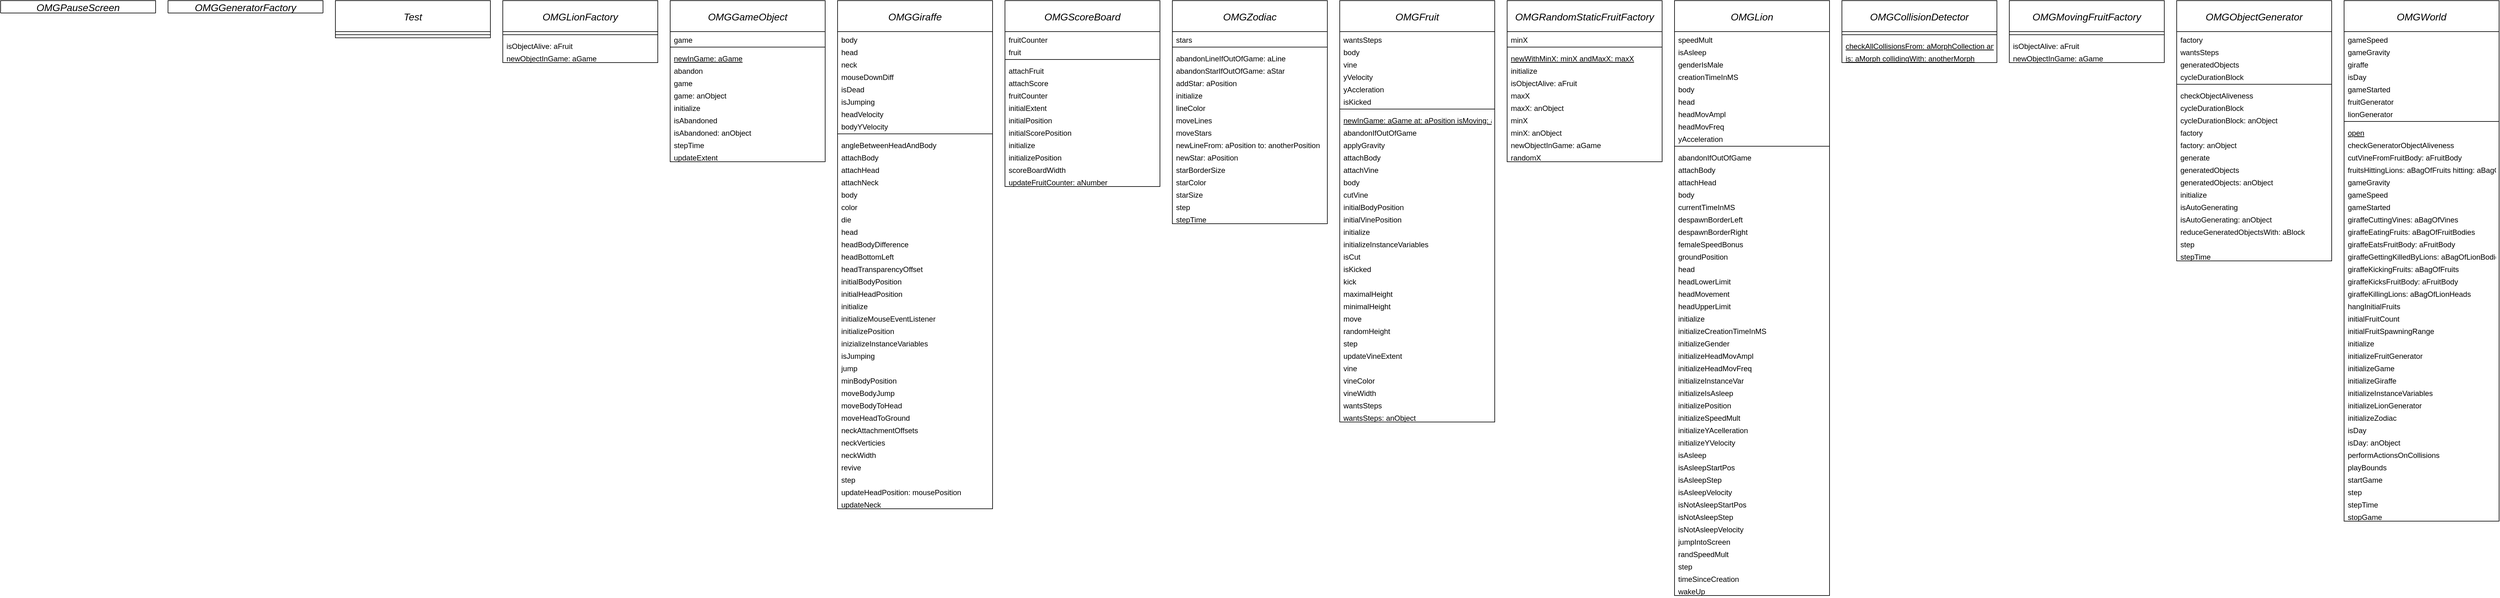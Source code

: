 <mxfile>
    <diagram id="C5RBs43oDa-KdzZeNtuy" name="Page-1">
        <mxGraphModel dx="1150" dy="534" grid="1" gridSize="10" guides="1" tooltips="1" connect="1" arrows="1" fold="1" page="1" pageScale="1" pageWidth="827" pageHeight="1169" math="0" shadow="0">
            <root>
                <mxCell id="WIyWlLk6GJQsqaUBKTNV-0"/>
                <mxCell id="WIyWlLk6GJQsqaUBKTNV-1" parent="WIyWlLk6GJQsqaUBKTNV-0"/>
                <mxCell id="zkfFHV4jXpPFQw0GAbJ--1" value="OMGPauseScreen" style="swimlane;fontStyle=2;align=center;verticalAlign=middle;childLayout=stackLayout;horizontal=1;startSize=50;horizontalStack=0;resizeParent=1;resizeLast=0;collapsible=1;marginBottom=10;rounded=0;shadow=0;strokeWidth=1;fontSize=16;" parent="WIyWlLk6GJQsqaUBKTNV-1" vertex="1" collapsed="1">
                    <mxGeometry x="270" width="250" height="20" as="geometry">
                        <mxRectangle x="270" width="250" height="160" as="alternateBounds"/>
                    </mxGeometry>
                </mxCell>
                <mxCell id="zkfFHV4jXpPFQw0GAbJ--2" value="" style="line;html=1;strokeWidth=1;align=left;verticalAlign=middle;spacingTop=-1;spacingLeft=3;spacingRight=3;rotatable=0;labelPosition=right;points=[];portConstraint=eastwest;" parent="zkfFHV4jXpPFQw0GAbJ--1" vertex="1">
                    <mxGeometry y="50" width="250" height="10" as="geometry"/>
                </mxCell>
                <mxCell id="zkfFHV4jXpPFQw0GAbJ--3" value="handleClick" style="text;align=left;verticalAlign=top;spacingLeft=4;spacingRight=4;overflow=hidden;rotatable=0;points=[[0,0.5],[1,0.5]];portConstraint=eastwest;rounded=0;shadow=0;html=0;" parent="zkfFHV4jXpPFQw0GAbJ--1" vertex="1">
                    <mxGeometry y="60" width="250" height="20" as="geometry"/>
                </mxCell>
                <mxCell id="zkfFHV4jXpPFQw0GAbJ--4" value="initialize" style="text;align=left;verticalAlign=top;spacingLeft=4;spacingRight=4;overflow=hidden;rotatable=0;points=[[0,0.5],[1,0.5]];portConstraint=eastwest;rounded=0;shadow=0;html=0;" parent="zkfFHV4jXpPFQw0GAbJ--1" vertex="1">
                    <mxGeometry y="80" width="250" height="20" as="geometry"/>
                </mxCell>
                <mxCell id="zkfFHV4jXpPFQw0GAbJ--5" value="onClick" style="text;align=left;verticalAlign=top;spacingLeft=4;spacingRight=4;overflow=hidden;rotatable=0;points=[[0,0.5],[1,0.5]];portConstraint=eastwest;rounded=0;shadow=0;html=0;" parent="zkfFHV4jXpPFQw0GAbJ--1" vertex="1">
                    <mxGeometry y="100" width="250" height="20" as="geometry"/>
                </mxCell>
                <mxCell id="zkfFHV4jXpPFQw0GAbJ--6" value="onClick: aButton" style="text;align=left;verticalAlign=top;spacingLeft=4;spacingRight=4;overflow=hidden;rotatable=0;points=[[0,0.5],[1,0.5]];portConstraint=eastwest;rounded=0;shadow=0;html=0;" parent="zkfFHV4jXpPFQw0GAbJ--1" vertex="1">
                    <mxGeometry y="120" width="250" height="20" as="geometry"/>
                </mxCell>
                <mxCell id="zkfFHV4jXpPFQw0GAbJ--7" value="placeRestartButton" style="text;align=left;verticalAlign=top;spacingLeft=4;spacingRight=4;overflow=hidden;rotatable=0;points=[[0,0.5],[1,0.5]];portConstraint=eastwest;rounded=0;shadow=0;html=0;" parent="zkfFHV4jXpPFQw0GAbJ--1" vertex="1">
                    <mxGeometry y="140" width="250" height="20" as="geometry"/>
                </mxCell>
                <mxCell id="zkfFHV4jXpPFQw0GAbJ--8" value="OMGGeneratorFactory" style="swimlane;fontStyle=2;align=center;verticalAlign=middle;childLayout=stackLayout;horizontal=1;startSize=50;horizontalStack=0;resizeParent=1;resizeLast=0;collapsible=1;marginBottom=10;rounded=0;shadow=0;strokeWidth=1;fontSize=16;" parent="WIyWlLk6GJQsqaUBKTNV-1" vertex="1" collapsed="1">
                    <mxGeometry x="540" width="250" height="20" as="geometry">
                        <mxRectangle x="540" width="250" height="100" as="alternateBounds"/>
                    </mxGeometry>
                </mxCell>
                <mxCell id="zkfFHV4jXpPFQw0GAbJ--9" value="" style="line;html=1;strokeWidth=1;align=left;verticalAlign=middle;spacingTop=-1;spacingLeft=3;spacingRight=3;rotatable=0;labelPosition=right;points=[];portConstraint=eastwest;" parent="zkfFHV4jXpPFQw0GAbJ--8" vertex="1">
                    <mxGeometry y="50" width="250" height="10" as="geometry"/>
                </mxCell>
                <mxCell id="zkfFHV4jXpPFQw0GAbJ--10" value="isObjectAlive: anObject" style="text;align=left;verticalAlign=top;spacingLeft=4;spacingRight=4;overflow=hidden;rotatable=0;points=[[0,0.5],[1,0.5]];portConstraint=eastwest;rounded=0;shadow=0;html=0;" parent="zkfFHV4jXpPFQw0GAbJ--8" vertex="1">
                    <mxGeometry y="60" width="250" height="20" as="geometry"/>
                </mxCell>
                <mxCell id="zkfFHV4jXpPFQw0GAbJ--11" value="newObjectInGame: aGame" style="text;align=left;verticalAlign=top;spacingLeft=4;spacingRight=4;overflow=hidden;rotatable=0;points=[[0,0.5],[1,0.5]];portConstraint=eastwest;rounded=0;shadow=0;html=0;" parent="zkfFHV4jXpPFQw0GAbJ--8" vertex="1">
                    <mxGeometry y="80" width="250" height="20" as="geometry"/>
                </mxCell>
                <mxCell id="zkfFHV4jXpPFQw0GAbJ--12" value="Test" style="swimlane;fontStyle=2;align=center;verticalAlign=middle;childLayout=stackLayout;horizontal=1;startSize=50;horizontalStack=0;resizeParent=1;resizeLast=0;collapsible=1;marginBottom=10;rounded=0;shadow=0;strokeWidth=1;fontSize=16;" parent="WIyWlLk6GJQsqaUBKTNV-1" vertex="1">
                    <mxGeometry x="810" width="250" height="60" as="geometry">
                        <mxRectangle x="840" y="50" width="250" height="20" as="alternateBounds"/>
                    </mxGeometry>
                </mxCell>
                <mxCell id="zkfFHV4jXpPFQw0GAbJ--13" value="" style="line;html=1;strokeWidth=1;align=left;verticalAlign=middle;spacingTop=-1;spacingLeft=3;spacingRight=3;rotatable=0;labelPosition=right;points=[];portConstraint=eastwest;" parent="zkfFHV4jXpPFQw0GAbJ--12" vertex="1">
                    <mxGeometry y="50" width="250" height="10" as="geometry"/>
                </mxCell>
                <mxCell id="zkfFHV4jXpPFQw0GAbJ--14" value="OMGLionFactory" style="swimlane;fontStyle=2;align=center;verticalAlign=middle;childLayout=stackLayout;horizontal=1;startSize=50;horizontalStack=0;resizeParent=1;resizeLast=0;collapsible=1;marginBottom=10;rounded=0;shadow=0;strokeWidth=1;fontSize=16;" parent="WIyWlLk6GJQsqaUBKTNV-1" vertex="1">
                    <mxGeometry x="1080" width="250" height="100" as="geometry">
                        <mxRectangle x="1110" y="50" width="250" height="20" as="alternateBounds"/>
                    </mxGeometry>
                </mxCell>
                <mxCell id="zkfFHV4jXpPFQw0GAbJ--15" value="" style="line;html=1;strokeWidth=1;align=left;verticalAlign=middle;spacingTop=-1;spacingLeft=3;spacingRight=3;rotatable=0;labelPosition=right;points=[];portConstraint=eastwest;" parent="zkfFHV4jXpPFQw0GAbJ--14" vertex="1">
                    <mxGeometry y="50" width="250" height="10" as="geometry"/>
                </mxCell>
                <mxCell id="zkfFHV4jXpPFQw0GAbJ--16" value="isObjectAlive: aFruit" style="text;align=left;verticalAlign=top;spacingLeft=4;spacingRight=4;overflow=hidden;rotatable=0;points=[[0,0.5],[1,0.5]];portConstraint=eastwest;rounded=0;shadow=0;html=0;" parent="zkfFHV4jXpPFQw0GAbJ--14" vertex="1">
                    <mxGeometry y="60" width="250" height="20" as="geometry"/>
                </mxCell>
                <mxCell id="zkfFHV4jXpPFQw0GAbJ--17" value="newObjectInGame: aGame" style="text;align=left;verticalAlign=top;spacingLeft=4;spacingRight=4;overflow=hidden;rotatable=0;points=[[0,0.5],[1,0.5]];portConstraint=eastwest;rounded=0;shadow=0;html=0;" parent="zkfFHV4jXpPFQw0GAbJ--14" vertex="1">
                    <mxGeometry y="80" width="250" height="20" as="geometry"/>
                </mxCell>
                <mxCell id="zkfFHV4jXpPFQw0GAbJ--18" value="OMGGameObject" style="swimlane;fontStyle=2;align=center;verticalAlign=middle;childLayout=stackLayout;horizontal=1;startSize=50;horizontalStack=0;resizeParent=1;resizeLast=0;collapsible=1;marginBottom=10;rounded=0;shadow=0;strokeWidth=1;fontSize=16;" parent="WIyWlLk6GJQsqaUBKTNV-1" vertex="1">
                    <mxGeometry x="1350" width="250" height="260" as="geometry">
                        <mxRectangle x="1380" y="50" width="250" height="20" as="alternateBounds"/>
                    </mxGeometry>
                </mxCell>
                <mxCell id="zkfFHV4jXpPFQw0GAbJ--19" value="game" style="text;align=left;verticalAlign=top;spacingLeft=4;spacingRight=4;overflow=hidden;rotatable=0;points=[[0,0.5],[1,0.5]];portConstraint=eastwest;rounded=0;shadow=0;html=0;" parent="zkfFHV4jXpPFQw0GAbJ--18" vertex="1">
                    <mxGeometry y="50" width="250" height="20" as="geometry"/>
                </mxCell>
                <mxCell id="zkfFHV4jXpPFQw0GAbJ--20" value="" style="line;html=1;strokeWidth=1;align=left;verticalAlign=middle;spacingTop=-1;spacingLeft=3;spacingRight=3;rotatable=0;labelPosition=right;points=[];portConstraint=eastwest;" parent="zkfFHV4jXpPFQw0GAbJ--18" vertex="1">
                    <mxGeometry y="70" width="250" height="10" as="geometry"/>
                </mxCell>
                <mxCell id="zkfFHV4jXpPFQw0GAbJ--21" value="newInGame: aGame" style="text;fontStyle=4;align=left;verticalAlign=top;spacingLeft=4;spacingRight=4;overflow=hidden;rotatable=0;points=[[0,0.5],[1,0.5]];portConstraint=eastwest;rounded=0;shadow=0;html=0;" parent="zkfFHV4jXpPFQw0GAbJ--18" vertex="1">
                    <mxGeometry y="80" width="250" height="20" as="geometry"/>
                </mxCell>
                <mxCell id="zkfFHV4jXpPFQw0GAbJ--22" value="abandon" style="text;align=left;verticalAlign=top;spacingLeft=4;spacingRight=4;overflow=hidden;rotatable=0;points=[[0,0.5],[1,0.5]];portConstraint=eastwest;rounded=0;shadow=0;html=0;" parent="zkfFHV4jXpPFQw0GAbJ--18" vertex="1">
                    <mxGeometry y="100" width="250" height="20" as="geometry"/>
                </mxCell>
                <mxCell id="zkfFHV4jXpPFQw0GAbJ--23" value="game" style="text;align=left;verticalAlign=top;spacingLeft=4;spacingRight=4;overflow=hidden;rotatable=0;points=[[0,0.5],[1,0.5]];portConstraint=eastwest;rounded=0;shadow=0;html=0;" parent="zkfFHV4jXpPFQw0GAbJ--18" vertex="1">
                    <mxGeometry y="120" width="250" height="20" as="geometry"/>
                </mxCell>
                <mxCell id="zkfFHV4jXpPFQw0GAbJ--24" value="game: anObject" style="text;align=left;verticalAlign=top;spacingLeft=4;spacingRight=4;overflow=hidden;rotatable=0;points=[[0,0.5],[1,0.5]];portConstraint=eastwest;rounded=0;shadow=0;html=0;" parent="zkfFHV4jXpPFQw0GAbJ--18" vertex="1">
                    <mxGeometry y="140" width="250" height="20" as="geometry"/>
                </mxCell>
                <mxCell id="zkfFHV4jXpPFQw0GAbJ--25" value="initialize" style="text;align=left;verticalAlign=top;spacingLeft=4;spacingRight=4;overflow=hidden;rotatable=0;points=[[0,0.5],[1,0.5]];portConstraint=eastwest;rounded=0;shadow=0;html=0;" parent="zkfFHV4jXpPFQw0GAbJ--18" vertex="1">
                    <mxGeometry y="160" width="250" height="20" as="geometry"/>
                </mxCell>
                <mxCell id="zkfFHV4jXpPFQw0GAbJ--26" value="isAbandoned" style="text;align=left;verticalAlign=top;spacingLeft=4;spacingRight=4;overflow=hidden;rotatable=0;points=[[0,0.5],[1,0.5]];portConstraint=eastwest;rounded=0;shadow=0;html=0;" parent="zkfFHV4jXpPFQw0GAbJ--18" vertex="1">
                    <mxGeometry y="180" width="250" height="20" as="geometry"/>
                </mxCell>
                <mxCell id="zkfFHV4jXpPFQw0GAbJ--27" value="isAbandoned: anObject" style="text;align=left;verticalAlign=top;spacingLeft=4;spacingRight=4;overflow=hidden;rotatable=0;points=[[0,0.5],[1,0.5]];portConstraint=eastwest;rounded=0;shadow=0;html=0;" parent="zkfFHV4jXpPFQw0GAbJ--18" vertex="1">
                    <mxGeometry y="200" width="250" height="20" as="geometry"/>
                </mxCell>
                <mxCell id="zkfFHV4jXpPFQw0GAbJ--28" value="stepTime" style="text;align=left;verticalAlign=top;spacingLeft=4;spacingRight=4;overflow=hidden;rotatable=0;points=[[0,0.5],[1,0.5]];portConstraint=eastwest;rounded=0;shadow=0;html=0;" parent="zkfFHV4jXpPFQw0GAbJ--18" vertex="1">
                    <mxGeometry y="220" width="250" height="20" as="geometry"/>
                </mxCell>
                <mxCell id="zkfFHV4jXpPFQw0GAbJ--29" value="updateExtent" style="text;align=left;verticalAlign=top;spacingLeft=4;spacingRight=4;overflow=hidden;rotatable=0;points=[[0,0.5],[1,0.5]];portConstraint=eastwest;rounded=0;shadow=0;html=0;" parent="zkfFHV4jXpPFQw0GAbJ--18" vertex="1">
                    <mxGeometry y="240" width="250" height="20" as="geometry"/>
                </mxCell>
                <mxCell id="zkfFHV4jXpPFQw0GAbJ--30" value="OMGGiraffe" style="swimlane;fontStyle=2;align=center;verticalAlign=middle;childLayout=stackLayout;horizontal=1;startSize=50;horizontalStack=0;resizeParent=1;resizeLast=0;collapsible=1;marginBottom=10;rounded=0;shadow=0;strokeWidth=1;fontSize=16;" parent="WIyWlLk6GJQsqaUBKTNV-1" vertex="1">
                    <mxGeometry x="1620" width="250" height="820" as="geometry">
                        <mxRectangle x="1650" y="50" width="250" height="20" as="alternateBounds"/>
                    </mxGeometry>
                </mxCell>
                <mxCell id="zkfFHV4jXpPFQw0GAbJ--31" value="body" style="text;align=left;verticalAlign=top;spacingLeft=4;spacingRight=4;overflow=hidden;rotatable=0;points=[[0,0.5],[1,0.5]];portConstraint=eastwest;rounded=0;shadow=0;html=0;" parent="zkfFHV4jXpPFQw0GAbJ--30" vertex="1">
                    <mxGeometry y="50" width="250" height="20" as="geometry"/>
                </mxCell>
                <mxCell id="zkfFHV4jXpPFQw0GAbJ--32" value="head" style="text;align=left;verticalAlign=top;spacingLeft=4;spacingRight=4;overflow=hidden;rotatable=0;points=[[0,0.5],[1,0.5]];portConstraint=eastwest;rounded=0;shadow=0;html=0;" parent="zkfFHV4jXpPFQw0GAbJ--30" vertex="1">
                    <mxGeometry y="70" width="250" height="20" as="geometry"/>
                </mxCell>
                <mxCell id="zkfFHV4jXpPFQw0GAbJ--33" value="neck" style="text;align=left;verticalAlign=top;spacingLeft=4;spacingRight=4;overflow=hidden;rotatable=0;points=[[0,0.5],[1,0.5]];portConstraint=eastwest;rounded=0;shadow=0;html=0;" parent="zkfFHV4jXpPFQw0GAbJ--30" vertex="1">
                    <mxGeometry y="90" width="250" height="20" as="geometry"/>
                </mxCell>
                <mxCell id="zkfFHV4jXpPFQw0GAbJ--34" value="mouseDownDiff" style="text;align=left;verticalAlign=top;spacingLeft=4;spacingRight=4;overflow=hidden;rotatable=0;points=[[0,0.5],[1,0.5]];portConstraint=eastwest;rounded=0;shadow=0;html=0;" parent="zkfFHV4jXpPFQw0GAbJ--30" vertex="1">
                    <mxGeometry y="110" width="250" height="20" as="geometry"/>
                </mxCell>
                <mxCell id="zkfFHV4jXpPFQw0GAbJ--35" value="isDead" style="text;align=left;verticalAlign=top;spacingLeft=4;spacingRight=4;overflow=hidden;rotatable=0;points=[[0,0.5],[1,0.5]];portConstraint=eastwest;rounded=0;shadow=0;html=0;" parent="zkfFHV4jXpPFQw0GAbJ--30" vertex="1">
                    <mxGeometry y="130" width="250" height="20" as="geometry"/>
                </mxCell>
                <mxCell id="zkfFHV4jXpPFQw0GAbJ--36" value="isJumping" style="text;align=left;verticalAlign=top;spacingLeft=4;spacingRight=4;overflow=hidden;rotatable=0;points=[[0,0.5],[1,0.5]];portConstraint=eastwest;rounded=0;shadow=0;html=0;" parent="zkfFHV4jXpPFQw0GAbJ--30" vertex="1">
                    <mxGeometry y="150" width="250" height="20" as="geometry"/>
                </mxCell>
                <mxCell id="zkfFHV4jXpPFQw0GAbJ--37" value="headVelocity" style="text;align=left;verticalAlign=top;spacingLeft=4;spacingRight=4;overflow=hidden;rotatable=0;points=[[0,0.5],[1,0.5]];portConstraint=eastwest;rounded=0;shadow=0;html=0;" parent="zkfFHV4jXpPFQw0GAbJ--30" vertex="1">
                    <mxGeometry y="170" width="250" height="20" as="geometry"/>
                </mxCell>
                <mxCell id="zkfFHV4jXpPFQw0GAbJ--38" value="bodyYVelocity" style="text;align=left;verticalAlign=top;spacingLeft=4;spacingRight=4;overflow=hidden;rotatable=0;points=[[0,0.5],[1,0.5]];portConstraint=eastwest;rounded=0;shadow=0;html=0;" parent="zkfFHV4jXpPFQw0GAbJ--30" vertex="1">
                    <mxGeometry y="190" width="250" height="20" as="geometry"/>
                </mxCell>
                <mxCell id="zkfFHV4jXpPFQw0GAbJ--39" value="" style="line;html=1;strokeWidth=1;align=left;verticalAlign=middle;spacingTop=-1;spacingLeft=3;spacingRight=3;rotatable=0;labelPosition=right;points=[];portConstraint=eastwest;" parent="zkfFHV4jXpPFQw0GAbJ--30" vertex="1">
                    <mxGeometry y="210" width="250" height="10" as="geometry"/>
                </mxCell>
                <mxCell id="zkfFHV4jXpPFQw0GAbJ--40" value="angleBetweenHeadAndBody" style="text;align=left;verticalAlign=top;spacingLeft=4;spacingRight=4;overflow=hidden;rotatable=0;points=[[0,0.5],[1,0.5]];portConstraint=eastwest;rounded=0;shadow=0;html=0;" parent="zkfFHV4jXpPFQw0GAbJ--30" vertex="1">
                    <mxGeometry y="220" width="250" height="20" as="geometry"/>
                </mxCell>
                <mxCell id="zkfFHV4jXpPFQw0GAbJ--41" value="attachBody" style="text;align=left;verticalAlign=top;spacingLeft=4;spacingRight=4;overflow=hidden;rotatable=0;points=[[0,0.5],[1,0.5]];portConstraint=eastwest;rounded=0;shadow=0;html=0;" parent="zkfFHV4jXpPFQw0GAbJ--30" vertex="1">
                    <mxGeometry y="240" width="250" height="20" as="geometry"/>
                </mxCell>
                <mxCell id="zkfFHV4jXpPFQw0GAbJ--42" value="attachHead" style="text;align=left;verticalAlign=top;spacingLeft=4;spacingRight=4;overflow=hidden;rotatable=0;points=[[0,0.5],[1,0.5]];portConstraint=eastwest;rounded=0;shadow=0;html=0;" parent="zkfFHV4jXpPFQw0GAbJ--30" vertex="1">
                    <mxGeometry y="260" width="250" height="20" as="geometry"/>
                </mxCell>
                <mxCell id="zkfFHV4jXpPFQw0GAbJ--43" value="attachNeck" style="text;align=left;verticalAlign=top;spacingLeft=4;spacingRight=4;overflow=hidden;rotatable=0;points=[[0,0.5],[1,0.5]];portConstraint=eastwest;rounded=0;shadow=0;html=0;" parent="zkfFHV4jXpPFQw0GAbJ--30" vertex="1">
                    <mxGeometry y="280" width="250" height="20" as="geometry"/>
                </mxCell>
                <mxCell id="zkfFHV4jXpPFQw0GAbJ--44" value="body" style="text;align=left;verticalAlign=top;spacingLeft=4;spacingRight=4;overflow=hidden;rotatable=0;points=[[0,0.5],[1,0.5]];portConstraint=eastwest;rounded=0;shadow=0;html=0;" parent="zkfFHV4jXpPFQw0GAbJ--30" vertex="1">
                    <mxGeometry y="300" width="250" height="20" as="geometry"/>
                </mxCell>
                <mxCell id="zkfFHV4jXpPFQw0GAbJ--45" value="color" style="text;align=left;verticalAlign=top;spacingLeft=4;spacingRight=4;overflow=hidden;rotatable=0;points=[[0,0.5],[1,0.5]];portConstraint=eastwest;rounded=0;shadow=0;html=0;" parent="zkfFHV4jXpPFQw0GAbJ--30" vertex="1">
                    <mxGeometry y="320" width="250" height="20" as="geometry"/>
                </mxCell>
                <mxCell id="zkfFHV4jXpPFQw0GAbJ--46" value="die" style="text;align=left;verticalAlign=top;spacingLeft=4;spacingRight=4;overflow=hidden;rotatable=0;points=[[0,0.5],[1,0.5]];portConstraint=eastwest;rounded=0;shadow=0;html=0;" parent="zkfFHV4jXpPFQw0GAbJ--30" vertex="1">
                    <mxGeometry y="340" width="250" height="20" as="geometry"/>
                </mxCell>
                <mxCell id="zkfFHV4jXpPFQw0GAbJ--47" value="head" style="text;align=left;verticalAlign=top;spacingLeft=4;spacingRight=4;overflow=hidden;rotatable=0;points=[[0,0.5],[1,0.5]];portConstraint=eastwest;rounded=0;shadow=0;html=0;" parent="zkfFHV4jXpPFQw0GAbJ--30" vertex="1">
                    <mxGeometry y="360" width="250" height="20" as="geometry"/>
                </mxCell>
                <mxCell id="zkfFHV4jXpPFQw0GAbJ--48" value="headBodyDifference" style="text;align=left;verticalAlign=top;spacingLeft=4;spacingRight=4;overflow=hidden;rotatable=0;points=[[0,0.5],[1,0.5]];portConstraint=eastwest;rounded=0;shadow=0;html=0;" parent="zkfFHV4jXpPFQw0GAbJ--30" vertex="1">
                    <mxGeometry y="380" width="250" height="20" as="geometry"/>
                </mxCell>
                <mxCell id="zkfFHV4jXpPFQw0GAbJ--49" value="headBottomLeft" style="text;align=left;verticalAlign=top;spacingLeft=4;spacingRight=4;overflow=hidden;rotatable=0;points=[[0,0.5],[1,0.5]];portConstraint=eastwest;rounded=0;shadow=0;html=0;" parent="zkfFHV4jXpPFQw0GAbJ--30" vertex="1">
                    <mxGeometry y="400" width="250" height="20" as="geometry"/>
                </mxCell>
                <mxCell id="zkfFHV4jXpPFQw0GAbJ--50" value="headTransparencyOffset" style="text;align=left;verticalAlign=top;spacingLeft=4;spacingRight=4;overflow=hidden;rotatable=0;points=[[0,0.5],[1,0.5]];portConstraint=eastwest;rounded=0;shadow=0;html=0;" parent="zkfFHV4jXpPFQw0GAbJ--30" vertex="1">
                    <mxGeometry y="420" width="250" height="20" as="geometry"/>
                </mxCell>
                <mxCell id="zkfFHV4jXpPFQw0GAbJ--51" value="initialBodyPosition" style="text;align=left;verticalAlign=top;spacingLeft=4;spacingRight=4;overflow=hidden;rotatable=0;points=[[0,0.5],[1,0.5]];portConstraint=eastwest;rounded=0;shadow=0;html=0;" parent="zkfFHV4jXpPFQw0GAbJ--30" vertex="1">
                    <mxGeometry y="440" width="250" height="20" as="geometry"/>
                </mxCell>
                <mxCell id="zkfFHV4jXpPFQw0GAbJ--52" value="initialHeadPosition" style="text;align=left;verticalAlign=top;spacingLeft=4;spacingRight=4;overflow=hidden;rotatable=0;points=[[0,0.5],[1,0.5]];portConstraint=eastwest;rounded=0;shadow=0;html=0;" parent="zkfFHV4jXpPFQw0GAbJ--30" vertex="1">
                    <mxGeometry y="460" width="250" height="20" as="geometry"/>
                </mxCell>
                <mxCell id="zkfFHV4jXpPFQw0GAbJ--53" value="initialize" style="text;align=left;verticalAlign=top;spacingLeft=4;spacingRight=4;overflow=hidden;rotatable=0;points=[[0,0.5],[1,0.5]];portConstraint=eastwest;rounded=0;shadow=0;html=0;" parent="zkfFHV4jXpPFQw0GAbJ--30" vertex="1">
                    <mxGeometry y="480" width="250" height="20" as="geometry"/>
                </mxCell>
                <mxCell id="zkfFHV4jXpPFQw0GAbJ--54" value="initializeMouseEventListener" style="text;align=left;verticalAlign=top;spacingLeft=4;spacingRight=4;overflow=hidden;rotatable=0;points=[[0,0.5],[1,0.5]];portConstraint=eastwest;rounded=0;shadow=0;html=0;" parent="zkfFHV4jXpPFQw0GAbJ--30" vertex="1">
                    <mxGeometry y="500" width="250" height="20" as="geometry"/>
                </mxCell>
                <mxCell id="zkfFHV4jXpPFQw0GAbJ--55" value="initializePosition" style="text;align=left;verticalAlign=top;spacingLeft=4;spacingRight=4;overflow=hidden;rotatable=0;points=[[0,0.5],[1,0.5]];portConstraint=eastwest;rounded=0;shadow=0;html=0;" parent="zkfFHV4jXpPFQw0GAbJ--30" vertex="1">
                    <mxGeometry y="520" width="250" height="20" as="geometry"/>
                </mxCell>
                <mxCell id="zkfFHV4jXpPFQw0GAbJ--56" value="inizializeInstanceVariables" style="text;align=left;verticalAlign=top;spacingLeft=4;spacingRight=4;overflow=hidden;rotatable=0;points=[[0,0.5],[1,0.5]];portConstraint=eastwest;rounded=0;shadow=0;html=0;" parent="zkfFHV4jXpPFQw0GAbJ--30" vertex="1">
                    <mxGeometry y="540" width="250" height="20" as="geometry"/>
                </mxCell>
                <mxCell id="zkfFHV4jXpPFQw0GAbJ--57" value="isJumping" style="text;align=left;verticalAlign=top;spacingLeft=4;spacingRight=4;overflow=hidden;rotatable=0;points=[[0,0.5],[1,0.5]];portConstraint=eastwest;rounded=0;shadow=0;html=0;" parent="zkfFHV4jXpPFQw0GAbJ--30" vertex="1">
                    <mxGeometry y="560" width="250" height="20" as="geometry"/>
                </mxCell>
                <mxCell id="zkfFHV4jXpPFQw0GAbJ--58" value="jump" style="text;align=left;verticalAlign=top;spacingLeft=4;spacingRight=4;overflow=hidden;rotatable=0;points=[[0,0.5],[1,0.5]];portConstraint=eastwest;rounded=0;shadow=0;html=0;" parent="zkfFHV4jXpPFQw0GAbJ--30" vertex="1">
                    <mxGeometry y="580" width="250" height="20" as="geometry"/>
                </mxCell>
                <mxCell id="zkfFHV4jXpPFQw0GAbJ--59" value="minBodyPosition" style="text;align=left;verticalAlign=top;spacingLeft=4;spacingRight=4;overflow=hidden;rotatable=0;points=[[0,0.5],[1,0.5]];portConstraint=eastwest;rounded=0;shadow=0;html=0;" parent="zkfFHV4jXpPFQw0GAbJ--30" vertex="1">
                    <mxGeometry y="600" width="250" height="20" as="geometry"/>
                </mxCell>
                <mxCell id="zkfFHV4jXpPFQw0GAbJ--60" value="moveBodyJump" style="text;align=left;verticalAlign=top;spacingLeft=4;spacingRight=4;overflow=hidden;rotatable=0;points=[[0,0.5],[1,0.5]];portConstraint=eastwest;rounded=0;shadow=0;html=0;" parent="zkfFHV4jXpPFQw0GAbJ--30" vertex="1">
                    <mxGeometry y="620" width="250" height="20" as="geometry"/>
                </mxCell>
                <mxCell id="zkfFHV4jXpPFQw0GAbJ--61" value="moveBodyToHead" style="text;align=left;verticalAlign=top;spacingLeft=4;spacingRight=4;overflow=hidden;rotatable=0;points=[[0,0.5],[1,0.5]];portConstraint=eastwest;rounded=0;shadow=0;html=0;" parent="zkfFHV4jXpPFQw0GAbJ--30" vertex="1">
                    <mxGeometry y="640" width="250" height="20" as="geometry"/>
                </mxCell>
                <mxCell id="zkfFHV4jXpPFQw0GAbJ--62" value="moveHeadToGround" style="text;align=left;verticalAlign=top;spacingLeft=4;spacingRight=4;overflow=hidden;rotatable=0;points=[[0,0.5],[1,0.5]];portConstraint=eastwest;rounded=0;shadow=0;html=0;" parent="zkfFHV4jXpPFQw0GAbJ--30" vertex="1">
                    <mxGeometry y="660" width="250" height="20" as="geometry"/>
                </mxCell>
                <mxCell id="zkfFHV4jXpPFQw0GAbJ--63" value="neckAttachmentOffsets" style="text;align=left;verticalAlign=top;spacingLeft=4;spacingRight=4;overflow=hidden;rotatable=0;points=[[0,0.5],[1,0.5]];portConstraint=eastwest;rounded=0;shadow=0;html=0;" parent="zkfFHV4jXpPFQw0GAbJ--30" vertex="1">
                    <mxGeometry y="680" width="250" height="20" as="geometry"/>
                </mxCell>
                <mxCell id="zkfFHV4jXpPFQw0GAbJ--64" value="neckVerticies" style="text;align=left;verticalAlign=top;spacingLeft=4;spacingRight=4;overflow=hidden;rotatable=0;points=[[0,0.5],[1,0.5]];portConstraint=eastwest;rounded=0;shadow=0;html=0;" parent="zkfFHV4jXpPFQw0GAbJ--30" vertex="1">
                    <mxGeometry y="700" width="250" height="20" as="geometry"/>
                </mxCell>
                <mxCell id="zkfFHV4jXpPFQw0GAbJ--65" value="neckWidth" style="text;align=left;verticalAlign=top;spacingLeft=4;spacingRight=4;overflow=hidden;rotatable=0;points=[[0,0.5],[1,0.5]];portConstraint=eastwest;rounded=0;shadow=0;html=0;" parent="zkfFHV4jXpPFQw0GAbJ--30" vertex="1">
                    <mxGeometry y="720" width="250" height="20" as="geometry"/>
                </mxCell>
                <mxCell id="zkfFHV4jXpPFQw0GAbJ--66" value="revive" style="text;align=left;verticalAlign=top;spacingLeft=4;spacingRight=4;overflow=hidden;rotatable=0;points=[[0,0.5],[1,0.5]];portConstraint=eastwest;rounded=0;shadow=0;html=0;" parent="zkfFHV4jXpPFQw0GAbJ--30" vertex="1">
                    <mxGeometry y="740" width="250" height="20" as="geometry"/>
                </mxCell>
                <mxCell id="zkfFHV4jXpPFQw0GAbJ--67" value="step" style="text;align=left;verticalAlign=top;spacingLeft=4;spacingRight=4;overflow=hidden;rotatable=0;points=[[0,0.5],[1,0.5]];portConstraint=eastwest;rounded=0;shadow=0;html=0;" parent="zkfFHV4jXpPFQw0GAbJ--30" vertex="1">
                    <mxGeometry y="760" width="250" height="20" as="geometry"/>
                </mxCell>
                <mxCell id="zkfFHV4jXpPFQw0GAbJ--68" value="updateHeadPosition: mousePosition" style="text;align=left;verticalAlign=top;spacingLeft=4;spacingRight=4;overflow=hidden;rotatable=0;points=[[0,0.5],[1,0.5]];portConstraint=eastwest;rounded=0;shadow=0;html=0;" parent="zkfFHV4jXpPFQw0GAbJ--30" vertex="1">
                    <mxGeometry y="780" width="250" height="20" as="geometry"/>
                </mxCell>
                <mxCell id="zkfFHV4jXpPFQw0GAbJ--69" value="updateNeck" style="text;align=left;verticalAlign=top;spacingLeft=4;spacingRight=4;overflow=hidden;rotatable=0;points=[[0,0.5],[1,0.5]];portConstraint=eastwest;rounded=0;shadow=0;html=0;" parent="zkfFHV4jXpPFQw0GAbJ--30" vertex="1">
                    <mxGeometry y="800" width="250" height="20" as="geometry"/>
                </mxCell>
                <mxCell id="zkfFHV4jXpPFQw0GAbJ--70" value="OMGScoreBoard" style="swimlane;fontStyle=2;align=center;verticalAlign=middle;childLayout=stackLayout;horizontal=1;startSize=50;horizontalStack=0;resizeParent=1;resizeLast=0;collapsible=1;marginBottom=10;rounded=0;shadow=0;strokeWidth=1;fontSize=16;" parent="WIyWlLk6GJQsqaUBKTNV-1" vertex="1">
                    <mxGeometry x="1890" width="250" height="300" as="geometry">
                        <mxRectangle x="1920" y="50" width="250" height="20" as="alternateBounds"/>
                    </mxGeometry>
                </mxCell>
                <mxCell id="zkfFHV4jXpPFQw0GAbJ--71" value="fruitCounter" style="text;align=left;verticalAlign=top;spacingLeft=4;spacingRight=4;overflow=hidden;rotatable=0;points=[[0,0.5],[1,0.5]];portConstraint=eastwest;rounded=0;shadow=0;html=0;" parent="zkfFHV4jXpPFQw0GAbJ--70" vertex="1">
                    <mxGeometry y="50" width="250" height="20" as="geometry"/>
                </mxCell>
                <mxCell id="zkfFHV4jXpPFQw0GAbJ--72" value="fruit" style="text;align=left;verticalAlign=top;spacingLeft=4;spacingRight=4;overflow=hidden;rotatable=0;points=[[0,0.5],[1,0.5]];portConstraint=eastwest;rounded=0;shadow=0;html=0;" parent="zkfFHV4jXpPFQw0GAbJ--70" vertex="1">
                    <mxGeometry y="70" width="250" height="20" as="geometry"/>
                </mxCell>
                <mxCell id="zkfFHV4jXpPFQw0GAbJ--73" value="" style="line;html=1;strokeWidth=1;align=left;verticalAlign=middle;spacingTop=-1;spacingLeft=3;spacingRight=3;rotatable=0;labelPosition=right;points=[];portConstraint=eastwest;" parent="zkfFHV4jXpPFQw0GAbJ--70" vertex="1">
                    <mxGeometry y="90" width="250" height="10" as="geometry"/>
                </mxCell>
                <mxCell id="zkfFHV4jXpPFQw0GAbJ--74" value="attachFruit" style="text;align=left;verticalAlign=top;spacingLeft=4;spacingRight=4;overflow=hidden;rotatable=0;points=[[0,0.5],[1,0.5]];portConstraint=eastwest;rounded=0;shadow=0;html=0;" parent="zkfFHV4jXpPFQw0GAbJ--70" vertex="1">
                    <mxGeometry y="100" width="250" height="20" as="geometry"/>
                </mxCell>
                <mxCell id="zkfFHV4jXpPFQw0GAbJ--75" value="attachScore" style="text;align=left;verticalAlign=top;spacingLeft=4;spacingRight=4;overflow=hidden;rotatable=0;points=[[0,0.5],[1,0.5]];portConstraint=eastwest;rounded=0;shadow=0;html=0;" parent="zkfFHV4jXpPFQw0GAbJ--70" vertex="1">
                    <mxGeometry y="120" width="250" height="20" as="geometry"/>
                </mxCell>
                <mxCell id="zkfFHV4jXpPFQw0GAbJ--76" value="fruitCounter" style="text;align=left;verticalAlign=top;spacingLeft=4;spacingRight=4;overflow=hidden;rotatable=0;points=[[0,0.5],[1,0.5]];portConstraint=eastwest;rounded=0;shadow=0;html=0;" parent="zkfFHV4jXpPFQw0GAbJ--70" vertex="1">
                    <mxGeometry y="140" width="250" height="20" as="geometry"/>
                </mxCell>
                <mxCell id="zkfFHV4jXpPFQw0GAbJ--77" value="initialExtent" style="text;align=left;verticalAlign=top;spacingLeft=4;spacingRight=4;overflow=hidden;rotatable=0;points=[[0,0.5],[1,0.5]];portConstraint=eastwest;rounded=0;shadow=0;html=0;" parent="zkfFHV4jXpPFQw0GAbJ--70" vertex="1">
                    <mxGeometry y="160" width="250" height="20" as="geometry"/>
                </mxCell>
                <mxCell id="zkfFHV4jXpPFQw0GAbJ--78" value="initialPosition" style="text;align=left;verticalAlign=top;spacingLeft=4;spacingRight=4;overflow=hidden;rotatable=0;points=[[0,0.5],[1,0.5]];portConstraint=eastwest;rounded=0;shadow=0;html=0;" parent="zkfFHV4jXpPFQw0GAbJ--70" vertex="1">
                    <mxGeometry y="180" width="250" height="20" as="geometry"/>
                </mxCell>
                <mxCell id="zkfFHV4jXpPFQw0GAbJ--79" value="initialScorePosition" style="text;align=left;verticalAlign=top;spacingLeft=4;spacingRight=4;overflow=hidden;rotatable=0;points=[[0,0.5],[1,0.5]];portConstraint=eastwest;rounded=0;shadow=0;html=0;" parent="zkfFHV4jXpPFQw0GAbJ--70" vertex="1">
                    <mxGeometry y="200" width="250" height="20" as="geometry"/>
                </mxCell>
                <mxCell id="zkfFHV4jXpPFQw0GAbJ--80" value="initialize" style="text;align=left;verticalAlign=top;spacingLeft=4;spacingRight=4;overflow=hidden;rotatable=0;points=[[0,0.5],[1,0.5]];portConstraint=eastwest;rounded=0;shadow=0;html=0;" parent="zkfFHV4jXpPFQw0GAbJ--70" vertex="1">
                    <mxGeometry y="220" width="250" height="20" as="geometry"/>
                </mxCell>
                <mxCell id="zkfFHV4jXpPFQw0GAbJ--81" value="initializePosition" style="text;align=left;verticalAlign=top;spacingLeft=4;spacingRight=4;overflow=hidden;rotatable=0;points=[[0,0.5],[1,0.5]];portConstraint=eastwest;rounded=0;shadow=0;html=0;" parent="zkfFHV4jXpPFQw0GAbJ--70" vertex="1">
                    <mxGeometry y="240" width="250" height="20" as="geometry"/>
                </mxCell>
                <mxCell id="zkfFHV4jXpPFQw0GAbJ--82" value="scoreBoardWidth" style="text;align=left;verticalAlign=top;spacingLeft=4;spacingRight=4;overflow=hidden;rotatable=0;points=[[0,0.5],[1,0.5]];portConstraint=eastwest;rounded=0;shadow=0;html=0;" parent="zkfFHV4jXpPFQw0GAbJ--70" vertex="1">
                    <mxGeometry y="260" width="250" height="20" as="geometry"/>
                </mxCell>
                <mxCell id="zkfFHV4jXpPFQw0GAbJ--83" value="updateFruitCounter: aNumber" style="text;align=left;verticalAlign=top;spacingLeft=4;spacingRight=4;overflow=hidden;rotatable=0;points=[[0,0.5],[1,0.5]];portConstraint=eastwest;rounded=0;shadow=0;html=0;" parent="zkfFHV4jXpPFQw0GAbJ--70" vertex="1">
                    <mxGeometry y="280" width="250" height="20" as="geometry"/>
                </mxCell>
                <mxCell id="zkfFHV4jXpPFQw0GAbJ--84" value="OMGZodiac" style="swimlane;fontStyle=2;align=center;verticalAlign=middle;childLayout=stackLayout;horizontal=1;startSize=50;horizontalStack=0;resizeParent=1;resizeLast=0;collapsible=1;marginBottom=10;rounded=0;shadow=0;strokeWidth=1;fontSize=16;" parent="WIyWlLk6GJQsqaUBKTNV-1" vertex="1">
                    <mxGeometry x="2160" width="250" height="360" as="geometry">
                        <mxRectangle x="2190" y="50" width="250" height="20" as="alternateBounds"/>
                    </mxGeometry>
                </mxCell>
                <mxCell id="zkfFHV4jXpPFQw0GAbJ--85" value="stars" style="text;align=left;verticalAlign=top;spacingLeft=4;spacingRight=4;overflow=hidden;rotatable=0;points=[[0,0.5],[1,0.5]];portConstraint=eastwest;rounded=0;shadow=0;html=0;" parent="zkfFHV4jXpPFQw0GAbJ--84" vertex="1">
                    <mxGeometry y="50" width="250" height="20" as="geometry"/>
                </mxCell>
                <mxCell id="zkfFHV4jXpPFQw0GAbJ--86" value="" style="line;html=1;strokeWidth=1;align=left;verticalAlign=middle;spacingTop=-1;spacingLeft=3;spacingRight=3;rotatable=0;labelPosition=right;points=[];portConstraint=eastwest;" parent="zkfFHV4jXpPFQw0GAbJ--84" vertex="1">
                    <mxGeometry y="70" width="250" height="10" as="geometry"/>
                </mxCell>
                <mxCell id="zkfFHV4jXpPFQw0GAbJ--87" value="abandonLineIfOutOfGame: aLine" style="text;align=left;verticalAlign=top;spacingLeft=4;spacingRight=4;overflow=hidden;rotatable=0;points=[[0,0.5],[1,0.5]];portConstraint=eastwest;rounded=0;shadow=0;html=0;" parent="zkfFHV4jXpPFQw0GAbJ--84" vertex="1">
                    <mxGeometry y="80" width="250" height="20" as="geometry"/>
                </mxCell>
                <mxCell id="zkfFHV4jXpPFQw0GAbJ--88" value="abandonStarIfOutOfGame: aStar" style="text;align=left;verticalAlign=top;spacingLeft=4;spacingRight=4;overflow=hidden;rotatable=0;points=[[0,0.5],[1,0.5]];portConstraint=eastwest;rounded=0;shadow=0;html=0;" parent="zkfFHV4jXpPFQw0GAbJ--84" vertex="1">
                    <mxGeometry y="100" width="250" height="20" as="geometry"/>
                </mxCell>
                <mxCell id="zkfFHV4jXpPFQw0GAbJ--89" value="addStar: aPosition" style="text;align=left;verticalAlign=top;spacingLeft=4;spacingRight=4;overflow=hidden;rotatable=0;points=[[0,0.5],[1,0.5]];portConstraint=eastwest;rounded=0;shadow=0;html=0;" parent="zkfFHV4jXpPFQw0GAbJ--84" vertex="1">
                    <mxGeometry y="120" width="250" height="20" as="geometry"/>
                </mxCell>
                <mxCell id="zkfFHV4jXpPFQw0GAbJ--90" value="initialize" style="text;align=left;verticalAlign=top;spacingLeft=4;spacingRight=4;overflow=hidden;rotatable=0;points=[[0,0.5],[1,0.5]];portConstraint=eastwest;rounded=0;shadow=0;html=0;" parent="zkfFHV4jXpPFQw0GAbJ--84" vertex="1">
                    <mxGeometry y="140" width="250" height="20" as="geometry"/>
                </mxCell>
                <mxCell id="zkfFHV4jXpPFQw0GAbJ--91" value="lineColor" style="text;align=left;verticalAlign=top;spacingLeft=4;spacingRight=4;overflow=hidden;rotatable=0;points=[[0,0.5],[1,0.5]];portConstraint=eastwest;rounded=0;shadow=0;html=0;" parent="zkfFHV4jXpPFQw0GAbJ--84" vertex="1">
                    <mxGeometry y="160" width="250" height="20" as="geometry"/>
                </mxCell>
                <mxCell id="zkfFHV4jXpPFQw0GAbJ--92" value="moveLines" style="text;align=left;verticalAlign=top;spacingLeft=4;spacingRight=4;overflow=hidden;rotatable=0;points=[[0,0.5],[1,0.5]];portConstraint=eastwest;rounded=0;shadow=0;html=0;" parent="zkfFHV4jXpPFQw0GAbJ--84" vertex="1">
                    <mxGeometry y="180" width="250" height="20" as="geometry"/>
                </mxCell>
                <mxCell id="zkfFHV4jXpPFQw0GAbJ--93" value="moveStars" style="text;align=left;verticalAlign=top;spacingLeft=4;spacingRight=4;overflow=hidden;rotatable=0;points=[[0,0.5],[1,0.5]];portConstraint=eastwest;rounded=0;shadow=0;html=0;" parent="zkfFHV4jXpPFQw0GAbJ--84" vertex="1">
                    <mxGeometry y="200" width="250" height="20" as="geometry"/>
                </mxCell>
                <mxCell id="zkfFHV4jXpPFQw0GAbJ--94" value="newLineFrom: aPosition to: anotherPosition" style="text;align=left;verticalAlign=top;spacingLeft=4;spacingRight=4;overflow=hidden;rotatable=0;points=[[0,0.5],[1,0.5]];portConstraint=eastwest;rounded=0;shadow=0;html=0;" parent="zkfFHV4jXpPFQw0GAbJ--84" vertex="1">
                    <mxGeometry y="220" width="250" height="20" as="geometry"/>
                </mxCell>
                <mxCell id="zkfFHV4jXpPFQw0GAbJ--95" value="newStar: aPosition" style="text;align=left;verticalAlign=top;spacingLeft=4;spacingRight=4;overflow=hidden;rotatable=0;points=[[0,0.5],[1,0.5]];portConstraint=eastwest;rounded=0;shadow=0;html=0;" parent="zkfFHV4jXpPFQw0GAbJ--84" vertex="1">
                    <mxGeometry y="240" width="250" height="20" as="geometry"/>
                </mxCell>
                <mxCell id="zkfFHV4jXpPFQw0GAbJ--96" value="starBorderSize" style="text;align=left;verticalAlign=top;spacingLeft=4;spacingRight=4;overflow=hidden;rotatable=0;points=[[0,0.5],[1,0.5]];portConstraint=eastwest;rounded=0;shadow=0;html=0;" parent="zkfFHV4jXpPFQw0GAbJ--84" vertex="1">
                    <mxGeometry y="260" width="250" height="20" as="geometry"/>
                </mxCell>
                <mxCell id="zkfFHV4jXpPFQw0GAbJ--97" value="starColor" style="text;align=left;verticalAlign=top;spacingLeft=4;spacingRight=4;overflow=hidden;rotatable=0;points=[[0,0.5],[1,0.5]];portConstraint=eastwest;rounded=0;shadow=0;html=0;" parent="zkfFHV4jXpPFQw0GAbJ--84" vertex="1">
                    <mxGeometry y="280" width="250" height="20" as="geometry"/>
                </mxCell>
                <mxCell id="zkfFHV4jXpPFQw0GAbJ--98" value="starSize" style="text;align=left;verticalAlign=top;spacingLeft=4;spacingRight=4;overflow=hidden;rotatable=0;points=[[0,0.5],[1,0.5]];portConstraint=eastwest;rounded=0;shadow=0;html=0;" parent="zkfFHV4jXpPFQw0GAbJ--84" vertex="1">
                    <mxGeometry y="300" width="250" height="20" as="geometry"/>
                </mxCell>
                <mxCell id="zkfFHV4jXpPFQw0GAbJ--99" value="step" style="text;align=left;verticalAlign=top;spacingLeft=4;spacingRight=4;overflow=hidden;rotatable=0;points=[[0,0.5],[1,0.5]];portConstraint=eastwest;rounded=0;shadow=0;html=0;" parent="zkfFHV4jXpPFQw0GAbJ--84" vertex="1">
                    <mxGeometry y="320" width="250" height="20" as="geometry"/>
                </mxCell>
                <mxCell id="zkfFHV4jXpPFQw0GAbJ--100" value="stepTime" style="text;align=left;verticalAlign=top;spacingLeft=4;spacingRight=4;overflow=hidden;rotatable=0;points=[[0,0.5],[1,0.5]];portConstraint=eastwest;rounded=0;shadow=0;html=0;" parent="zkfFHV4jXpPFQw0GAbJ--84" vertex="1">
                    <mxGeometry y="340" width="250" height="20" as="geometry"/>
                </mxCell>
                <mxCell id="zkfFHV4jXpPFQw0GAbJ--101" value="OMGFruit" style="swimlane;fontStyle=2;align=center;verticalAlign=middle;childLayout=stackLayout;horizontal=1;startSize=50;horizontalStack=0;resizeParent=1;resizeLast=0;collapsible=1;marginBottom=10;rounded=0;shadow=0;strokeWidth=1;fontSize=16;" parent="WIyWlLk6GJQsqaUBKTNV-1" vertex="1">
                    <mxGeometry x="2430" width="250" height="680" as="geometry">
                        <mxRectangle x="2460" y="50" width="250" height="20" as="alternateBounds"/>
                    </mxGeometry>
                </mxCell>
                <mxCell id="zkfFHV4jXpPFQw0GAbJ--102" value="wantsSteps" style="text;align=left;verticalAlign=top;spacingLeft=4;spacingRight=4;overflow=hidden;rotatable=0;points=[[0,0.5],[1,0.5]];portConstraint=eastwest;rounded=0;shadow=0;html=0;" parent="zkfFHV4jXpPFQw0GAbJ--101" vertex="1">
                    <mxGeometry y="50" width="250" height="20" as="geometry"/>
                </mxCell>
                <mxCell id="zkfFHV4jXpPFQw0GAbJ--103" value="body" style="text;align=left;verticalAlign=top;spacingLeft=4;spacingRight=4;overflow=hidden;rotatable=0;points=[[0,0.5],[1,0.5]];portConstraint=eastwest;rounded=0;shadow=0;html=0;" parent="zkfFHV4jXpPFQw0GAbJ--101" vertex="1">
                    <mxGeometry y="70" width="250" height="20" as="geometry"/>
                </mxCell>
                <mxCell id="zkfFHV4jXpPFQw0GAbJ--104" value="vine" style="text;align=left;verticalAlign=top;spacingLeft=4;spacingRight=4;overflow=hidden;rotatable=0;points=[[0,0.5],[1,0.5]];portConstraint=eastwest;rounded=0;shadow=0;html=0;" parent="zkfFHV4jXpPFQw0GAbJ--101" vertex="1">
                    <mxGeometry y="90" width="250" height="20" as="geometry"/>
                </mxCell>
                <mxCell id="zkfFHV4jXpPFQw0GAbJ--105" value="yVelocity" style="text;align=left;verticalAlign=top;spacingLeft=4;spacingRight=4;overflow=hidden;rotatable=0;points=[[0,0.5],[1,0.5]];portConstraint=eastwest;rounded=0;shadow=0;html=0;" parent="zkfFHV4jXpPFQw0GAbJ--101" vertex="1">
                    <mxGeometry y="110" width="250" height="20" as="geometry"/>
                </mxCell>
                <mxCell id="zkfFHV4jXpPFQw0GAbJ--106" value="yAccleration" style="text;align=left;verticalAlign=top;spacingLeft=4;spacingRight=4;overflow=hidden;rotatable=0;points=[[0,0.5],[1,0.5]];portConstraint=eastwest;rounded=0;shadow=0;html=0;" parent="zkfFHV4jXpPFQw0GAbJ--101" vertex="1">
                    <mxGeometry y="130" width="250" height="20" as="geometry"/>
                </mxCell>
                <mxCell id="zkfFHV4jXpPFQw0GAbJ--107" value="isKicked" style="text;align=left;verticalAlign=top;spacingLeft=4;spacingRight=4;overflow=hidden;rotatable=0;points=[[0,0.5],[1,0.5]];portConstraint=eastwest;rounded=0;shadow=0;html=0;" parent="zkfFHV4jXpPFQw0GAbJ--101" vertex="1">
                    <mxGeometry y="150" width="250" height="20" as="geometry"/>
                </mxCell>
                <mxCell id="zkfFHV4jXpPFQw0GAbJ--108" value="" style="line;html=1;strokeWidth=1;align=left;verticalAlign=middle;spacingTop=-1;spacingLeft=3;spacingRight=3;rotatable=0;labelPosition=right;points=[];portConstraint=eastwest;" parent="zkfFHV4jXpPFQw0GAbJ--101" vertex="1">
                    <mxGeometry y="170" width="250" height="10" as="geometry"/>
                </mxCell>
                <mxCell id="zkfFHV4jXpPFQw0GAbJ--109" value="newInGame: aGame at: aPosition isMoving: aBool" style="text;fontStyle=4;align=left;verticalAlign=top;spacingLeft=4;spacingRight=4;overflow=hidden;rotatable=0;points=[[0,0.5],[1,0.5]];portConstraint=eastwest;rounded=0;shadow=0;html=0;" parent="zkfFHV4jXpPFQw0GAbJ--101" vertex="1">
                    <mxGeometry y="180" width="250" height="20" as="geometry"/>
                </mxCell>
                <mxCell id="zkfFHV4jXpPFQw0GAbJ--110" value="abandonIfOutOfGame" style="text;align=left;verticalAlign=top;spacingLeft=4;spacingRight=4;overflow=hidden;rotatable=0;points=[[0,0.5],[1,0.5]];portConstraint=eastwest;rounded=0;shadow=0;html=0;" parent="zkfFHV4jXpPFQw0GAbJ--101" vertex="1">
                    <mxGeometry y="200" width="250" height="20" as="geometry"/>
                </mxCell>
                <mxCell id="zkfFHV4jXpPFQw0GAbJ--111" value="applyGravity" style="text;align=left;verticalAlign=top;spacingLeft=4;spacingRight=4;overflow=hidden;rotatable=0;points=[[0,0.5],[1,0.5]];portConstraint=eastwest;rounded=0;shadow=0;html=0;" parent="zkfFHV4jXpPFQw0GAbJ--101" vertex="1">
                    <mxGeometry y="220" width="250" height="20" as="geometry"/>
                </mxCell>
                <mxCell id="zkfFHV4jXpPFQw0GAbJ--112" value="attachBody" style="text;align=left;verticalAlign=top;spacingLeft=4;spacingRight=4;overflow=hidden;rotatable=0;points=[[0,0.5],[1,0.5]];portConstraint=eastwest;rounded=0;shadow=0;html=0;" parent="zkfFHV4jXpPFQw0GAbJ--101" vertex="1">
                    <mxGeometry y="240" width="250" height="20" as="geometry"/>
                </mxCell>
                <mxCell id="zkfFHV4jXpPFQw0GAbJ--113" value="attachVine" style="text;align=left;verticalAlign=top;spacingLeft=4;spacingRight=4;overflow=hidden;rotatable=0;points=[[0,0.5],[1,0.5]];portConstraint=eastwest;rounded=0;shadow=0;html=0;" parent="zkfFHV4jXpPFQw0GAbJ--101" vertex="1">
                    <mxGeometry y="260" width="250" height="20" as="geometry"/>
                </mxCell>
                <mxCell id="zkfFHV4jXpPFQw0GAbJ--114" value="body" style="text;align=left;verticalAlign=top;spacingLeft=4;spacingRight=4;overflow=hidden;rotatable=0;points=[[0,0.5],[1,0.5]];portConstraint=eastwest;rounded=0;shadow=0;html=0;" parent="zkfFHV4jXpPFQw0GAbJ--101" vertex="1">
                    <mxGeometry y="280" width="250" height="20" as="geometry"/>
                </mxCell>
                <mxCell id="zkfFHV4jXpPFQw0GAbJ--115" value="cutVine" style="text;align=left;verticalAlign=top;spacingLeft=4;spacingRight=4;overflow=hidden;rotatable=0;points=[[0,0.5],[1,0.5]];portConstraint=eastwest;rounded=0;shadow=0;html=0;" parent="zkfFHV4jXpPFQw0GAbJ--101" vertex="1">
                    <mxGeometry y="300" width="250" height="20" as="geometry"/>
                </mxCell>
                <mxCell id="zkfFHV4jXpPFQw0GAbJ--116" value="initialBodyPosition" style="text;align=left;verticalAlign=top;spacingLeft=4;spacingRight=4;overflow=hidden;rotatable=0;points=[[0,0.5],[1,0.5]];portConstraint=eastwest;rounded=0;shadow=0;html=0;" parent="zkfFHV4jXpPFQw0GAbJ--101" vertex="1">
                    <mxGeometry y="320" width="250" height="20" as="geometry"/>
                </mxCell>
                <mxCell id="zkfFHV4jXpPFQw0GAbJ--117" value="initialVinePosition" style="text;align=left;verticalAlign=top;spacingLeft=4;spacingRight=4;overflow=hidden;rotatable=0;points=[[0,0.5],[1,0.5]];portConstraint=eastwest;rounded=0;shadow=0;html=0;" parent="zkfFHV4jXpPFQw0GAbJ--101" vertex="1">
                    <mxGeometry y="340" width="250" height="20" as="geometry"/>
                </mxCell>
                <mxCell id="zkfFHV4jXpPFQw0GAbJ--118" value="initialize" style="text;align=left;verticalAlign=top;spacingLeft=4;spacingRight=4;overflow=hidden;rotatable=0;points=[[0,0.5],[1,0.5]];portConstraint=eastwest;rounded=0;shadow=0;html=0;" parent="zkfFHV4jXpPFQw0GAbJ--101" vertex="1">
                    <mxGeometry y="360" width="250" height="20" as="geometry"/>
                </mxCell>
                <mxCell id="zkfFHV4jXpPFQw0GAbJ--119" value="initializeInstanceVariables" style="text;align=left;verticalAlign=top;spacingLeft=4;spacingRight=4;overflow=hidden;rotatable=0;points=[[0,0.5],[1,0.5]];portConstraint=eastwest;rounded=0;shadow=0;html=0;" parent="zkfFHV4jXpPFQw0GAbJ--101" vertex="1">
                    <mxGeometry y="380" width="250" height="20" as="geometry"/>
                </mxCell>
                <mxCell id="zkfFHV4jXpPFQw0GAbJ--120" value="isCut" style="text;align=left;verticalAlign=top;spacingLeft=4;spacingRight=4;overflow=hidden;rotatable=0;points=[[0,0.5],[1,0.5]];portConstraint=eastwest;rounded=0;shadow=0;html=0;" parent="zkfFHV4jXpPFQw0GAbJ--101" vertex="1">
                    <mxGeometry y="400" width="250" height="20" as="geometry"/>
                </mxCell>
                <mxCell id="zkfFHV4jXpPFQw0GAbJ--121" value="isKicked" style="text;align=left;verticalAlign=top;spacingLeft=4;spacingRight=4;overflow=hidden;rotatable=0;points=[[0,0.5],[1,0.5]];portConstraint=eastwest;rounded=0;shadow=0;html=0;" parent="zkfFHV4jXpPFQw0GAbJ--101" vertex="1">
                    <mxGeometry y="420" width="250" height="20" as="geometry"/>
                </mxCell>
                <mxCell id="zkfFHV4jXpPFQw0GAbJ--122" value="kick" style="text;align=left;verticalAlign=top;spacingLeft=4;spacingRight=4;overflow=hidden;rotatable=0;points=[[0,0.5],[1,0.5]];portConstraint=eastwest;rounded=0;shadow=0;html=0;" parent="zkfFHV4jXpPFQw0GAbJ--101" vertex="1">
                    <mxGeometry y="440" width="250" height="20" as="geometry"/>
                </mxCell>
                <mxCell id="zkfFHV4jXpPFQw0GAbJ--123" value="maximalHeight" style="text;align=left;verticalAlign=top;spacingLeft=4;spacingRight=4;overflow=hidden;rotatable=0;points=[[0,0.5],[1,0.5]];portConstraint=eastwest;rounded=0;shadow=0;html=0;" parent="zkfFHV4jXpPFQw0GAbJ--101" vertex="1">
                    <mxGeometry y="460" width="250" height="20" as="geometry"/>
                </mxCell>
                <mxCell id="zkfFHV4jXpPFQw0GAbJ--124" value="minimalHeight" style="text;align=left;verticalAlign=top;spacingLeft=4;spacingRight=4;overflow=hidden;rotatable=0;points=[[0,0.5],[1,0.5]];portConstraint=eastwest;rounded=0;shadow=0;html=0;" parent="zkfFHV4jXpPFQw0GAbJ--101" vertex="1">
                    <mxGeometry y="480" width="250" height="20" as="geometry"/>
                </mxCell>
                <mxCell id="zkfFHV4jXpPFQw0GAbJ--125" value="move" style="text;align=left;verticalAlign=top;spacingLeft=4;spacingRight=4;overflow=hidden;rotatable=0;points=[[0,0.5],[1,0.5]];portConstraint=eastwest;rounded=0;shadow=0;html=0;" parent="zkfFHV4jXpPFQw0GAbJ--101" vertex="1">
                    <mxGeometry y="500" width="250" height="20" as="geometry"/>
                </mxCell>
                <mxCell id="zkfFHV4jXpPFQw0GAbJ--126" value="randomHeight" style="text;align=left;verticalAlign=top;spacingLeft=4;spacingRight=4;overflow=hidden;rotatable=0;points=[[0,0.5],[1,0.5]];portConstraint=eastwest;rounded=0;shadow=0;html=0;" parent="zkfFHV4jXpPFQw0GAbJ--101" vertex="1">
                    <mxGeometry y="520" width="250" height="20" as="geometry"/>
                </mxCell>
                <mxCell id="zkfFHV4jXpPFQw0GAbJ--127" value="step" style="text;align=left;verticalAlign=top;spacingLeft=4;spacingRight=4;overflow=hidden;rotatable=0;points=[[0,0.5],[1,0.5]];portConstraint=eastwest;rounded=0;shadow=0;html=0;" parent="zkfFHV4jXpPFQw0GAbJ--101" vertex="1">
                    <mxGeometry y="540" width="250" height="20" as="geometry"/>
                </mxCell>
                <mxCell id="zkfFHV4jXpPFQw0GAbJ--128" value="updateVineExtent" style="text;align=left;verticalAlign=top;spacingLeft=4;spacingRight=4;overflow=hidden;rotatable=0;points=[[0,0.5],[1,0.5]];portConstraint=eastwest;rounded=0;shadow=0;html=0;" parent="zkfFHV4jXpPFQw0GAbJ--101" vertex="1">
                    <mxGeometry y="560" width="250" height="20" as="geometry"/>
                </mxCell>
                <mxCell id="zkfFHV4jXpPFQw0GAbJ--129" value="vine" style="text;align=left;verticalAlign=top;spacingLeft=4;spacingRight=4;overflow=hidden;rotatable=0;points=[[0,0.5],[1,0.5]];portConstraint=eastwest;rounded=0;shadow=0;html=0;" parent="zkfFHV4jXpPFQw0GAbJ--101" vertex="1">
                    <mxGeometry y="580" width="250" height="20" as="geometry"/>
                </mxCell>
                <mxCell id="zkfFHV4jXpPFQw0GAbJ--130" value="vineColor" style="text;align=left;verticalAlign=top;spacingLeft=4;spacingRight=4;overflow=hidden;rotatable=0;points=[[0,0.5],[1,0.5]];portConstraint=eastwest;rounded=0;shadow=0;html=0;" parent="zkfFHV4jXpPFQw0GAbJ--101" vertex="1">
                    <mxGeometry y="600" width="250" height="20" as="geometry"/>
                </mxCell>
                <mxCell id="zkfFHV4jXpPFQw0GAbJ--131" value="vineWidth" style="text;align=left;verticalAlign=top;spacingLeft=4;spacingRight=4;overflow=hidden;rotatable=0;points=[[0,0.5],[1,0.5]];portConstraint=eastwest;rounded=0;shadow=0;html=0;" parent="zkfFHV4jXpPFQw0GAbJ--101" vertex="1">
                    <mxGeometry y="620" width="250" height="20" as="geometry"/>
                </mxCell>
                <mxCell id="zkfFHV4jXpPFQw0GAbJ--132" value="wantsSteps" style="text;align=left;verticalAlign=top;spacingLeft=4;spacingRight=4;overflow=hidden;rotatable=0;points=[[0,0.5],[1,0.5]];portConstraint=eastwest;rounded=0;shadow=0;html=0;" parent="zkfFHV4jXpPFQw0GAbJ--101" vertex="1">
                    <mxGeometry y="640" width="250" height="20" as="geometry"/>
                </mxCell>
                <mxCell id="zkfFHV4jXpPFQw0GAbJ--133" value="wantsSteps: anObject" style="text;align=left;verticalAlign=top;spacingLeft=4;spacingRight=4;overflow=hidden;rotatable=0;points=[[0,0.5],[1,0.5]];portConstraint=eastwest;rounded=0;shadow=0;html=0;" parent="zkfFHV4jXpPFQw0GAbJ--101" vertex="1">
                    <mxGeometry y="660" width="250" height="20" as="geometry"/>
                </mxCell>
                <mxCell id="zkfFHV4jXpPFQw0GAbJ--134" value="OMGRandomStaticFruitFactory" style="swimlane;fontStyle=2;align=center;verticalAlign=middle;childLayout=stackLayout;horizontal=1;startSize=50;horizontalStack=0;resizeParent=1;resizeLast=0;collapsible=1;marginBottom=10;rounded=0;shadow=0;strokeWidth=1;fontSize=16;" parent="WIyWlLk6GJQsqaUBKTNV-1" vertex="1">
                    <mxGeometry x="2700" width="250" height="260" as="geometry">
                        <mxRectangle x="2730" y="50" width="250" height="20" as="alternateBounds"/>
                    </mxGeometry>
                </mxCell>
                <mxCell id="zkfFHV4jXpPFQw0GAbJ--135" value="minX" style="text;align=left;verticalAlign=top;spacingLeft=4;spacingRight=4;overflow=hidden;rotatable=0;points=[[0,0.5],[1,0.5]];portConstraint=eastwest;rounded=0;shadow=0;html=0;" parent="zkfFHV4jXpPFQw0GAbJ--134" vertex="1">
                    <mxGeometry y="50" width="250" height="20" as="geometry"/>
                </mxCell>
                <mxCell id="zkfFHV4jXpPFQw0GAbJ--136" value="" style="line;html=1;strokeWidth=1;align=left;verticalAlign=middle;spacingTop=-1;spacingLeft=3;spacingRight=3;rotatable=0;labelPosition=right;points=[];portConstraint=eastwest;" parent="zkfFHV4jXpPFQw0GAbJ--134" vertex="1">
                    <mxGeometry y="70" width="250" height="10" as="geometry"/>
                </mxCell>
                <mxCell id="zkfFHV4jXpPFQw0GAbJ--137" value="newWithMinX: minX andMaxX: maxX" style="text;fontStyle=4;align=left;verticalAlign=top;spacingLeft=4;spacingRight=4;overflow=hidden;rotatable=0;points=[[0,0.5],[1,0.5]];portConstraint=eastwest;rounded=0;shadow=0;html=0;" parent="zkfFHV4jXpPFQw0GAbJ--134" vertex="1">
                    <mxGeometry y="80" width="250" height="20" as="geometry"/>
                </mxCell>
                <mxCell id="zkfFHV4jXpPFQw0GAbJ--138" value="initialize" style="text;align=left;verticalAlign=top;spacingLeft=4;spacingRight=4;overflow=hidden;rotatable=0;points=[[0,0.5],[1,0.5]];portConstraint=eastwest;rounded=0;shadow=0;html=0;" parent="zkfFHV4jXpPFQw0GAbJ--134" vertex="1">
                    <mxGeometry y="100" width="250" height="20" as="geometry"/>
                </mxCell>
                <mxCell id="zkfFHV4jXpPFQw0GAbJ--139" value="isObjectAlive: aFruit" style="text;align=left;verticalAlign=top;spacingLeft=4;spacingRight=4;overflow=hidden;rotatable=0;points=[[0,0.5],[1,0.5]];portConstraint=eastwest;rounded=0;shadow=0;html=0;" parent="zkfFHV4jXpPFQw0GAbJ--134" vertex="1">
                    <mxGeometry y="120" width="250" height="20" as="geometry"/>
                </mxCell>
                <mxCell id="zkfFHV4jXpPFQw0GAbJ--140" value="maxX" style="text;align=left;verticalAlign=top;spacingLeft=4;spacingRight=4;overflow=hidden;rotatable=0;points=[[0,0.5],[1,0.5]];portConstraint=eastwest;rounded=0;shadow=0;html=0;" parent="zkfFHV4jXpPFQw0GAbJ--134" vertex="1">
                    <mxGeometry y="140" width="250" height="20" as="geometry"/>
                </mxCell>
                <mxCell id="zkfFHV4jXpPFQw0GAbJ--141" value="maxX: anObject" style="text;align=left;verticalAlign=top;spacingLeft=4;spacingRight=4;overflow=hidden;rotatable=0;points=[[0,0.5],[1,0.5]];portConstraint=eastwest;rounded=0;shadow=0;html=0;" parent="zkfFHV4jXpPFQw0GAbJ--134" vertex="1">
                    <mxGeometry y="160" width="250" height="20" as="geometry"/>
                </mxCell>
                <mxCell id="zkfFHV4jXpPFQw0GAbJ--142" value="minX" style="text;align=left;verticalAlign=top;spacingLeft=4;spacingRight=4;overflow=hidden;rotatable=0;points=[[0,0.5],[1,0.5]];portConstraint=eastwest;rounded=0;shadow=0;html=0;" parent="zkfFHV4jXpPFQw0GAbJ--134" vertex="1">
                    <mxGeometry y="180" width="250" height="20" as="geometry"/>
                </mxCell>
                <mxCell id="zkfFHV4jXpPFQw0GAbJ--143" value="minX: anObject" style="text;align=left;verticalAlign=top;spacingLeft=4;spacingRight=4;overflow=hidden;rotatable=0;points=[[0,0.5],[1,0.5]];portConstraint=eastwest;rounded=0;shadow=0;html=0;" parent="zkfFHV4jXpPFQw0GAbJ--134" vertex="1">
                    <mxGeometry y="200" width="250" height="20" as="geometry"/>
                </mxCell>
                <mxCell id="zkfFHV4jXpPFQw0GAbJ--144" value="newObjectInGame: aGame" style="text;align=left;verticalAlign=top;spacingLeft=4;spacingRight=4;overflow=hidden;rotatable=0;points=[[0,0.5],[1,0.5]];portConstraint=eastwest;rounded=0;shadow=0;html=0;" parent="zkfFHV4jXpPFQw0GAbJ--134" vertex="1">
                    <mxGeometry y="220" width="250" height="20" as="geometry"/>
                </mxCell>
                <mxCell id="zkfFHV4jXpPFQw0GAbJ--145" value="randomX" style="text;align=left;verticalAlign=top;spacingLeft=4;spacingRight=4;overflow=hidden;rotatable=0;points=[[0,0.5],[1,0.5]];portConstraint=eastwest;rounded=0;shadow=0;html=0;" parent="zkfFHV4jXpPFQw0GAbJ--134" vertex="1">
                    <mxGeometry y="240" width="250" height="20" as="geometry"/>
                </mxCell>
                <mxCell id="zkfFHV4jXpPFQw0GAbJ--146" value="OMGLion" style="swimlane;fontStyle=2;align=center;verticalAlign=middle;childLayout=stackLayout;horizontal=1;startSize=50;horizontalStack=0;resizeParent=1;resizeLast=0;collapsible=1;marginBottom=10;rounded=0;shadow=0;strokeWidth=1;fontSize=16;" parent="WIyWlLk6GJQsqaUBKTNV-1" vertex="1">
                    <mxGeometry x="2970" width="250" height="960" as="geometry">
                        <mxRectangle x="3000" y="50" width="250" height="20" as="alternateBounds"/>
                    </mxGeometry>
                </mxCell>
                <mxCell id="zkfFHV4jXpPFQw0GAbJ--147" value="speedMult" style="text;align=left;verticalAlign=top;spacingLeft=4;spacingRight=4;overflow=hidden;rotatable=0;points=[[0,0.5],[1,0.5]];portConstraint=eastwest;rounded=0;shadow=0;html=0;" parent="zkfFHV4jXpPFQw0GAbJ--146" vertex="1">
                    <mxGeometry y="50" width="250" height="20" as="geometry"/>
                </mxCell>
                <mxCell id="zkfFHV4jXpPFQw0GAbJ--148" value="isAsleep" style="text;align=left;verticalAlign=top;spacingLeft=4;spacingRight=4;overflow=hidden;rotatable=0;points=[[0,0.5],[1,0.5]];portConstraint=eastwest;rounded=0;shadow=0;html=0;" parent="zkfFHV4jXpPFQw0GAbJ--146" vertex="1">
                    <mxGeometry y="70" width="250" height="20" as="geometry"/>
                </mxCell>
                <mxCell id="zkfFHV4jXpPFQw0GAbJ--149" value="genderIsMale" style="text;align=left;verticalAlign=top;spacingLeft=4;spacingRight=4;overflow=hidden;rotatable=0;points=[[0,0.5],[1,0.5]];portConstraint=eastwest;rounded=0;shadow=0;html=0;" parent="zkfFHV4jXpPFQw0GAbJ--146" vertex="1">
                    <mxGeometry y="90" width="250" height="20" as="geometry"/>
                </mxCell>
                <mxCell id="zkfFHV4jXpPFQw0GAbJ--150" value="creationTimeInMS" style="text;align=left;verticalAlign=top;spacingLeft=4;spacingRight=4;overflow=hidden;rotatable=0;points=[[0,0.5],[1,0.5]];portConstraint=eastwest;rounded=0;shadow=0;html=0;" parent="zkfFHV4jXpPFQw0GAbJ--146" vertex="1">
                    <mxGeometry y="110" width="250" height="20" as="geometry"/>
                </mxCell>
                <mxCell id="zkfFHV4jXpPFQw0GAbJ--151" value="body" style="text;align=left;verticalAlign=top;spacingLeft=4;spacingRight=4;overflow=hidden;rotatable=0;points=[[0,0.5],[1,0.5]];portConstraint=eastwest;rounded=0;shadow=0;html=0;" parent="zkfFHV4jXpPFQw0GAbJ--146" vertex="1">
                    <mxGeometry y="130" width="250" height="20" as="geometry"/>
                </mxCell>
                <mxCell id="zkfFHV4jXpPFQw0GAbJ--152" value="head" style="text;align=left;verticalAlign=top;spacingLeft=4;spacingRight=4;overflow=hidden;rotatable=0;points=[[0,0.5],[1,0.5]];portConstraint=eastwest;rounded=0;shadow=0;html=0;" parent="zkfFHV4jXpPFQw0GAbJ--146" vertex="1">
                    <mxGeometry y="150" width="250" height="20" as="geometry"/>
                </mxCell>
                <mxCell id="zkfFHV4jXpPFQw0GAbJ--153" value="headMovAmpl" style="text;align=left;verticalAlign=top;spacingLeft=4;spacingRight=4;overflow=hidden;rotatable=0;points=[[0,0.5],[1,0.5]];portConstraint=eastwest;rounded=0;shadow=0;html=0;" parent="zkfFHV4jXpPFQw0GAbJ--146" vertex="1">
                    <mxGeometry y="170" width="250" height="20" as="geometry"/>
                </mxCell>
                <mxCell id="zkfFHV4jXpPFQw0GAbJ--154" value="headMovFreq" style="text;align=left;verticalAlign=top;spacingLeft=4;spacingRight=4;overflow=hidden;rotatable=0;points=[[0,0.5],[1,0.5]];portConstraint=eastwest;rounded=0;shadow=0;html=0;" parent="zkfFHV4jXpPFQw0GAbJ--146" vertex="1">
                    <mxGeometry y="190" width="250" height="20" as="geometry"/>
                </mxCell>
                <mxCell id="zkfFHV4jXpPFQw0GAbJ--155" value="yAcceleration" style="text;align=left;verticalAlign=top;spacingLeft=4;spacingRight=4;overflow=hidden;rotatable=0;points=[[0,0.5],[1,0.5]];portConstraint=eastwest;rounded=0;shadow=0;html=0;" parent="zkfFHV4jXpPFQw0GAbJ--146" vertex="1">
                    <mxGeometry y="210" width="250" height="20" as="geometry"/>
                </mxCell>
                <mxCell id="zkfFHV4jXpPFQw0GAbJ--156" value="" style="line;html=1;strokeWidth=1;align=left;verticalAlign=middle;spacingTop=-1;spacingLeft=3;spacingRight=3;rotatable=0;labelPosition=right;points=[];portConstraint=eastwest;" parent="zkfFHV4jXpPFQw0GAbJ--146" vertex="1">
                    <mxGeometry y="230" width="250" height="10" as="geometry"/>
                </mxCell>
                <mxCell id="zkfFHV4jXpPFQw0GAbJ--157" value="abandonIfOutOfGame" style="text;align=left;verticalAlign=top;spacingLeft=4;spacingRight=4;overflow=hidden;rotatable=0;points=[[0,0.5],[1,0.5]];portConstraint=eastwest;rounded=0;shadow=0;html=0;" parent="zkfFHV4jXpPFQw0GAbJ--146" vertex="1">
                    <mxGeometry y="240" width="250" height="20" as="geometry"/>
                </mxCell>
                <mxCell id="zkfFHV4jXpPFQw0GAbJ--158" value="attachBody" style="text;align=left;verticalAlign=top;spacingLeft=4;spacingRight=4;overflow=hidden;rotatable=0;points=[[0,0.5],[1,0.5]];portConstraint=eastwest;rounded=0;shadow=0;html=0;" parent="zkfFHV4jXpPFQw0GAbJ--146" vertex="1">
                    <mxGeometry y="260" width="250" height="20" as="geometry"/>
                </mxCell>
                <mxCell id="zkfFHV4jXpPFQw0GAbJ--159" value="attachHead" style="text;align=left;verticalAlign=top;spacingLeft=4;spacingRight=4;overflow=hidden;rotatable=0;points=[[0,0.5],[1,0.5]];portConstraint=eastwest;rounded=0;shadow=0;html=0;" parent="zkfFHV4jXpPFQw0GAbJ--146" vertex="1">
                    <mxGeometry y="280" width="250" height="20" as="geometry"/>
                </mxCell>
                <mxCell id="zkfFHV4jXpPFQw0GAbJ--160" value="body" style="text;align=left;verticalAlign=top;spacingLeft=4;spacingRight=4;overflow=hidden;rotatable=0;points=[[0,0.5],[1,0.5]];portConstraint=eastwest;rounded=0;shadow=0;html=0;" parent="zkfFHV4jXpPFQw0GAbJ--146" vertex="1">
                    <mxGeometry y="300" width="250" height="20" as="geometry"/>
                </mxCell>
                <mxCell id="zkfFHV4jXpPFQw0GAbJ--161" value="currentTimeInMS" style="text;align=left;verticalAlign=top;spacingLeft=4;spacingRight=4;overflow=hidden;rotatable=0;points=[[0,0.5],[1,0.5]];portConstraint=eastwest;rounded=0;shadow=0;html=0;" parent="zkfFHV4jXpPFQw0GAbJ--146" vertex="1">
                    <mxGeometry y="320" width="250" height="20" as="geometry"/>
                </mxCell>
                <mxCell id="zkfFHV4jXpPFQw0GAbJ--162" value="despawnBorderLeft" style="text;align=left;verticalAlign=top;spacingLeft=4;spacingRight=4;overflow=hidden;rotatable=0;points=[[0,0.5],[1,0.5]];portConstraint=eastwest;rounded=0;shadow=0;html=0;" parent="zkfFHV4jXpPFQw0GAbJ--146" vertex="1">
                    <mxGeometry y="340" width="250" height="20" as="geometry"/>
                </mxCell>
                <mxCell id="zkfFHV4jXpPFQw0GAbJ--163" value="despawnBorderRight" style="text;align=left;verticalAlign=top;spacingLeft=4;spacingRight=4;overflow=hidden;rotatable=0;points=[[0,0.5],[1,0.5]];portConstraint=eastwest;rounded=0;shadow=0;html=0;" parent="zkfFHV4jXpPFQw0GAbJ--146" vertex="1">
                    <mxGeometry y="360" width="250" height="20" as="geometry"/>
                </mxCell>
                <mxCell id="zkfFHV4jXpPFQw0GAbJ--164" value="femaleSpeedBonus" style="text;align=left;verticalAlign=top;spacingLeft=4;spacingRight=4;overflow=hidden;rotatable=0;points=[[0,0.5],[1,0.5]];portConstraint=eastwest;rounded=0;shadow=0;html=0;" parent="zkfFHV4jXpPFQw0GAbJ--146" vertex="1">
                    <mxGeometry y="380" width="250" height="20" as="geometry"/>
                </mxCell>
                <mxCell id="zkfFHV4jXpPFQw0GAbJ--165" value="groundPosition" style="text;align=left;verticalAlign=top;spacingLeft=4;spacingRight=4;overflow=hidden;rotatable=0;points=[[0,0.5],[1,0.5]];portConstraint=eastwest;rounded=0;shadow=0;html=0;" parent="zkfFHV4jXpPFQw0GAbJ--146" vertex="1">
                    <mxGeometry y="400" width="250" height="20" as="geometry"/>
                </mxCell>
                <mxCell id="zkfFHV4jXpPFQw0GAbJ--166" value="head" style="text;align=left;verticalAlign=top;spacingLeft=4;spacingRight=4;overflow=hidden;rotatable=0;points=[[0,0.5],[1,0.5]];portConstraint=eastwest;rounded=0;shadow=0;html=0;" parent="zkfFHV4jXpPFQw0GAbJ--146" vertex="1">
                    <mxGeometry y="420" width="250" height="20" as="geometry"/>
                </mxCell>
                <mxCell id="zkfFHV4jXpPFQw0GAbJ--167" value="headLowerLimit" style="text;align=left;verticalAlign=top;spacingLeft=4;spacingRight=4;overflow=hidden;rotatable=0;points=[[0,0.5],[1,0.5]];portConstraint=eastwest;rounded=0;shadow=0;html=0;" parent="zkfFHV4jXpPFQw0GAbJ--146" vertex="1">
                    <mxGeometry y="440" width="250" height="20" as="geometry"/>
                </mxCell>
                <mxCell id="zkfFHV4jXpPFQw0GAbJ--168" value="headMovement" style="text;align=left;verticalAlign=top;spacingLeft=4;spacingRight=4;overflow=hidden;rotatable=0;points=[[0,0.5],[1,0.5]];portConstraint=eastwest;rounded=0;shadow=0;html=0;" parent="zkfFHV4jXpPFQw0GAbJ--146" vertex="1">
                    <mxGeometry y="460" width="250" height="20" as="geometry"/>
                </mxCell>
                <mxCell id="zkfFHV4jXpPFQw0GAbJ--169" value="headUpperLimit" style="text;align=left;verticalAlign=top;spacingLeft=4;spacingRight=4;overflow=hidden;rotatable=0;points=[[0,0.5],[1,0.5]];portConstraint=eastwest;rounded=0;shadow=0;html=0;" parent="zkfFHV4jXpPFQw0GAbJ--146" vertex="1">
                    <mxGeometry y="480" width="250" height="20" as="geometry"/>
                </mxCell>
                <mxCell id="zkfFHV4jXpPFQw0GAbJ--170" value="initialize" style="text;align=left;verticalAlign=top;spacingLeft=4;spacingRight=4;overflow=hidden;rotatable=0;points=[[0,0.5],[1,0.5]];portConstraint=eastwest;rounded=0;shadow=0;html=0;" parent="zkfFHV4jXpPFQw0GAbJ--146" vertex="1">
                    <mxGeometry y="500" width="250" height="20" as="geometry"/>
                </mxCell>
                <mxCell id="zkfFHV4jXpPFQw0GAbJ--171" value="initializeCreationTimeInMS" style="text;align=left;verticalAlign=top;spacingLeft=4;spacingRight=4;overflow=hidden;rotatable=0;points=[[0,0.5],[1,0.5]];portConstraint=eastwest;rounded=0;shadow=0;html=0;" parent="zkfFHV4jXpPFQw0GAbJ--146" vertex="1">
                    <mxGeometry y="520" width="250" height="20" as="geometry"/>
                </mxCell>
                <mxCell id="zkfFHV4jXpPFQw0GAbJ--172" value="initializeGender" style="text;align=left;verticalAlign=top;spacingLeft=4;spacingRight=4;overflow=hidden;rotatable=0;points=[[0,0.5],[1,0.5]];portConstraint=eastwest;rounded=0;shadow=0;html=0;" parent="zkfFHV4jXpPFQw0GAbJ--146" vertex="1">
                    <mxGeometry y="540" width="250" height="20" as="geometry"/>
                </mxCell>
                <mxCell id="zkfFHV4jXpPFQw0GAbJ--173" value="initializeHeadMovAmpl" style="text;align=left;verticalAlign=top;spacingLeft=4;spacingRight=4;overflow=hidden;rotatable=0;points=[[0,0.5],[1,0.5]];portConstraint=eastwest;rounded=0;shadow=0;html=0;" parent="zkfFHV4jXpPFQw0GAbJ--146" vertex="1">
                    <mxGeometry y="560" width="250" height="20" as="geometry"/>
                </mxCell>
                <mxCell id="zkfFHV4jXpPFQw0GAbJ--174" value="initializeHeadMovFreq" style="text;align=left;verticalAlign=top;spacingLeft=4;spacingRight=4;overflow=hidden;rotatable=0;points=[[0,0.5],[1,0.5]];portConstraint=eastwest;rounded=0;shadow=0;html=0;" parent="zkfFHV4jXpPFQw0GAbJ--146" vertex="1">
                    <mxGeometry y="580" width="250" height="20" as="geometry"/>
                </mxCell>
                <mxCell id="zkfFHV4jXpPFQw0GAbJ--175" value="initializeInstanceVar" style="text;align=left;verticalAlign=top;spacingLeft=4;spacingRight=4;overflow=hidden;rotatable=0;points=[[0,0.5],[1,0.5]];portConstraint=eastwest;rounded=0;shadow=0;html=0;" parent="zkfFHV4jXpPFQw0GAbJ--146" vertex="1">
                    <mxGeometry y="600" width="250" height="20" as="geometry"/>
                </mxCell>
                <mxCell id="zkfFHV4jXpPFQw0GAbJ--176" value="initializeIsAsleep" style="text;align=left;verticalAlign=top;spacingLeft=4;spacingRight=4;overflow=hidden;rotatable=0;points=[[0,0.5],[1,0.5]];portConstraint=eastwest;rounded=0;shadow=0;html=0;" parent="zkfFHV4jXpPFQw0GAbJ--146" vertex="1">
                    <mxGeometry y="620" width="250" height="20" as="geometry"/>
                </mxCell>
                <mxCell id="zkfFHV4jXpPFQw0GAbJ--177" value="initializePosition" style="text;align=left;verticalAlign=top;spacingLeft=4;spacingRight=4;overflow=hidden;rotatable=0;points=[[0,0.5],[1,0.5]];portConstraint=eastwest;rounded=0;shadow=0;html=0;" parent="zkfFHV4jXpPFQw0GAbJ--146" vertex="1">
                    <mxGeometry y="640" width="250" height="20" as="geometry"/>
                </mxCell>
                <mxCell id="zkfFHV4jXpPFQw0GAbJ--178" value="initializeSpeedMult" style="text;align=left;verticalAlign=top;spacingLeft=4;spacingRight=4;overflow=hidden;rotatable=0;points=[[0,0.5],[1,0.5]];portConstraint=eastwest;rounded=0;shadow=0;html=0;" parent="zkfFHV4jXpPFQw0GAbJ--146" vertex="1">
                    <mxGeometry y="660" width="250" height="20" as="geometry"/>
                </mxCell>
                <mxCell id="zkfFHV4jXpPFQw0GAbJ--179" value="initializeYAcelleration" style="text;align=left;verticalAlign=top;spacingLeft=4;spacingRight=4;overflow=hidden;rotatable=0;points=[[0,0.5],[1,0.5]];portConstraint=eastwest;rounded=0;shadow=0;html=0;" parent="zkfFHV4jXpPFQw0GAbJ--146" vertex="1">
                    <mxGeometry y="680" width="250" height="20" as="geometry"/>
                </mxCell>
                <mxCell id="zkfFHV4jXpPFQw0GAbJ--180" value="initializeYVelocity" style="text;align=left;verticalAlign=top;spacingLeft=4;spacingRight=4;overflow=hidden;rotatable=0;points=[[0,0.5],[1,0.5]];portConstraint=eastwest;rounded=0;shadow=0;html=0;" parent="zkfFHV4jXpPFQw0GAbJ--146" vertex="1">
                    <mxGeometry y="700" width="250" height="20" as="geometry"/>
                </mxCell>
                <mxCell id="zkfFHV4jXpPFQw0GAbJ--181" value="isAsleep" style="text;align=left;verticalAlign=top;spacingLeft=4;spacingRight=4;overflow=hidden;rotatable=0;points=[[0,0.5],[1,0.5]];portConstraint=eastwest;rounded=0;shadow=0;html=0;" parent="zkfFHV4jXpPFQw0GAbJ--146" vertex="1">
                    <mxGeometry y="720" width="250" height="20" as="geometry"/>
                </mxCell>
                <mxCell id="zkfFHV4jXpPFQw0GAbJ--182" value="isAsleepStartPos" style="text;align=left;verticalAlign=top;spacingLeft=4;spacingRight=4;overflow=hidden;rotatable=0;points=[[0,0.5],[1,0.5]];portConstraint=eastwest;rounded=0;shadow=0;html=0;" parent="zkfFHV4jXpPFQw0GAbJ--146" vertex="1">
                    <mxGeometry y="740" width="250" height="20" as="geometry"/>
                </mxCell>
                <mxCell id="zkfFHV4jXpPFQw0GAbJ--183" value="isAsleepStep" style="text;align=left;verticalAlign=top;spacingLeft=4;spacingRight=4;overflow=hidden;rotatable=0;points=[[0,0.5],[1,0.5]];portConstraint=eastwest;rounded=0;shadow=0;html=0;" parent="zkfFHV4jXpPFQw0GAbJ--146" vertex="1">
                    <mxGeometry y="760" width="250" height="20" as="geometry"/>
                </mxCell>
                <mxCell id="zkfFHV4jXpPFQw0GAbJ--184" value="isAsleepVelocity" style="text;align=left;verticalAlign=top;spacingLeft=4;spacingRight=4;overflow=hidden;rotatable=0;points=[[0,0.5],[1,0.5]];portConstraint=eastwest;rounded=0;shadow=0;html=0;" parent="zkfFHV4jXpPFQw0GAbJ--146" vertex="1">
                    <mxGeometry y="780" width="250" height="20" as="geometry"/>
                </mxCell>
                <mxCell id="zkfFHV4jXpPFQw0GAbJ--185" value="isNotAsleepStartPos" style="text;align=left;verticalAlign=top;spacingLeft=4;spacingRight=4;overflow=hidden;rotatable=0;points=[[0,0.5],[1,0.5]];portConstraint=eastwest;rounded=0;shadow=0;html=0;" parent="zkfFHV4jXpPFQw0GAbJ--146" vertex="1">
                    <mxGeometry y="800" width="250" height="20" as="geometry"/>
                </mxCell>
                <mxCell id="zkfFHV4jXpPFQw0GAbJ--186" value="isNotAsleepStep" style="text;align=left;verticalAlign=top;spacingLeft=4;spacingRight=4;overflow=hidden;rotatable=0;points=[[0,0.5],[1,0.5]];portConstraint=eastwest;rounded=0;shadow=0;html=0;" parent="zkfFHV4jXpPFQw0GAbJ--146" vertex="1">
                    <mxGeometry y="820" width="250" height="20" as="geometry"/>
                </mxCell>
                <mxCell id="zkfFHV4jXpPFQw0GAbJ--187" value="isNotAsleepVelocity" style="text;align=left;verticalAlign=top;spacingLeft=4;spacingRight=4;overflow=hidden;rotatable=0;points=[[0,0.5],[1,0.5]];portConstraint=eastwest;rounded=0;shadow=0;html=0;" parent="zkfFHV4jXpPFQw0GAbJ--146" vertex="1">
                    <mxGeometry y="840" width="250" height="20" as="geometry"/>
                </mxCell>
                <mxCell id="zkfFHV4jXpPFQw0GAbJ--188" value="jumpIntoScreen" style="text;align=left;verticalAlign=top;spacingLeft=4;spacingRight=4;overflow=hidden;rotatable=0;points=[[0,0.5],[1,0.5]];portConstraint=eastwest;rounded=0;shadow=0;html=0;" parent="zkfFHV4jXpPFQw0GAbJ--146" vertex="1">
                    <mxGeometry y="860" width="250" height="20" as="geometry"/>
                </mxCell>
                <mxCell id="zkfFHV4jXpPFQw0GAbJ--189" value="randSpeedMult" style="text;align=left;verticalAlign=top;spacingLeft=4;spacingRight=4;overflow=hidden;rotatable=0;points=[[0,0.5],[1,0.5]];portConstraint=eastwest;rounded=0;shadow=0;html=0;" parent="zkfFHV4jXpPFQw0GAbJ--146" vertex="1">
                    <mxGeometry y="880" width="250" height="20" as="geometry"/>
                </mxCell>
                <mxCell id="zkfFHV4jXpPFQw0GAbJ--190" value="step" style="text;align=left;verticalAlign=top;spacingLeft=4;spacingRight=4;overflow=hidden;rotatable=0;points=[[0,0.5],[1,0.5]];portConstraint=eastwest;rounded=0;shadow=0;html=0;" parent="zkfFHV4jXpPFQw0GAbJ--146" vertex="1">
                    <mxGeometry y="900" width="250" height="20" as="geometry"/>
                </mxCell>
                <mxCell id="zkfFHV4jXpPFQw0GAbJ--191" value="timeSinceCreation" style="text;align=left;verticalAlign=top;spacingLeft=4;spacingRight=4;overflow=hidden;rotatable=0;points=[[0,0.5],[1,0.5]];portConstraint=eastwest;rounded=0;shadow=0;html=0;" parent="zkfFHV4jXpPFQw0GAbJ--146" vertex="1">
                    <mxGeometry y="920" width="250" height="20" as="geometry"/>
                </mxCell>
                <mxCell id="zkfFHV4jXpPFQw0GAbJ--192" value="wakeUp" style="text;align=left;verticalAlign=top;spacingLeft=4;spacingRight=4;overflow=hidden;rotatable=0;points=[[0,0.5],[1,0.5]];portConstraint=eastwest;rounded=0;shadow=0;html=0;" parent="zkfFHV4jXpPFQw0GAbJ--146" vertex="1">
                    <mxGeometry y="940" width="250" height="20" as="geometry"/>
                </mxCell>
                <mxCell id="zkfFHV4jXpPFQw0GAbJ--193" value="OMGCollisionDetector" style="swimlane;fontStyle=2;align=center;verticalAlign=middle;childLayout=stackLayout;horizontal=1;startSize=50;horizontalStack=0;resizeParent=1;resizeLast=0;collapsible=1;marginBottom=10;rounded=0;shadow=0;strokeWidth=1;fontSize=16;" parent="WIyWlLk6GJQsqaUBKTNV-1" vertex="1">
                    <mxGeometry x="3240" width="250" height="100" as="geometry">
                        <mxRectangle x="3270" y="50" width="250" height="20" as="alternateBounds"/>
                    </mxGeometry>
                </mxCell>
                <mxCell id="zkfFHV4jXpPFQw0GAbJ--194" value="" style="line;html=1;strokeWidth=1;align=left;verticalAlign=middle;spacingTop=-1;spacingLeft=3;spacingRight=3;rotatable=0;labelPosition=right;points=[];portConstraint=eastwest;" parent="zkfFHV4jXpPFQw0GAbJ--193" vertex="1">
                    <mxGeometry y="50" width="250" height="10" as="geometry"/>
                </mxCell>
                <mxCell id="zkfFHV4jXpPFQw0GAbJ--195" value="checkAllCollisionsFrom: aMorphCollection and: anotherMorphCollection call: anActionBlock" style="text;fontStyle=4;align=left;verticalAlign=top;spacingLeft=4;spacingRight=4;overflow=hidden;rotatable=0;points=[[0,0.5],[1,0.5]];portConstraint=eastwest;rounded=0;shadow=0;html=0;" parent="zkfFHV4jXpPFQw0GAbJ--193" vertex="1">
                    <mxGeometry y="60" width="250" height="20" as="geometry"/>
                </mxCell>
                <mxCell id="zkfFHV4jXpPFQw0GAbJ--196" value="is: aMorph collidingWith: anotherMorph" style="text;fontStyle=4;align=left;verticalAlign=top;spacingLeft=4;spacingRight=4;overflow=hidden;rotatable=0;points=[[0,0.5],[1,0.5]];portConstraint=eastwest;rounded=0;shadow=0;html=0;" parent="zkfFHV4jXpPFQw0GAbJ--193" vertex="1">
                    <mxGeometry y="80" width="250" height="20" as="geometry"/>
                </mxCell>
                <mxCell id="zkfFHV4jXpPFQw0GAbJ--197" value="OMGMovingFruitFactory" style="swimlane;fontStyle=2;align=center;verticalAlign=middle;childLayout=stackLayout;horizontal=1;startSize=50;horizontalStack=0;resizeParent=1;resizeLast=0;collapsible=1;marginBottom=10;rounded=0;shadow=0;strokeWidth=1;fontSize=16;" parent="WIyWlLk6GJQsqaUBKTNV-1" vertex="1">
                    <mxGeometry x="3510" width="250" height="100" as="geometry">
                        <mxRectangle x="3540" y="50" width="250" height="20" as="alternateBounds"/>
                    </mxGeometry>
                </mxCell>
                <mxCell id="zkfFHV4jXpPFQw0GAbJ--198" value="" style="line;html=1;strokeWidth=1;align=left;verticalAlign=middle;spacingTop=-1;spacingLeft=3;spacingRight=3;rotatable=0;labelPosition=right;points=[];portConstraint=eastwest;" parent="zkfFHV4jXpPFQw0GAbJ--197" vertex="1">
                    <mxGeometry y="50" width="250" height="10" as="geometry"/>
                </mxCell>
                <mxCell id="zkfFHV4jXpPFQw0GAbJ--199" value="isObjectAlive: aFruit" style="text;align=left;verticalAlign=top;spacingLeft=4;spacingRight=4;overflow=hidden;rotatable=0;points=[[0,0.5],[1,0.5]];portConstraint=eastwest;rounded=0;shadow=0;html=0;" parent="zkfFHV4jXpPFQw0GAbJ--197" vertex="1">
                    <mxGeometry y="60" width="250" height="20" as="geometry"/>
                </mxCell>
                <mxCell id="zkfFHV4jXpPFQw0GAbJ--200" value="newObjectInGame: aGame" style="text;align=left;verticalAlign=top;spacingLeft=4;spacingRight=4;overflow=hidden;rotatable=0;points=[[0,0.5],[1,0.5]];portConstraint=eastwest;rounded=0;shadow=0;html=0;" parent="zkfFHV4jXpPFQw0GAbJ--197" vertex="1">
                    <mxGeometry y="80" width="250" height="20" as="geometry"/>
                </mxCell>
                <mxCell id="zkfFHV4jXpPFQw0GAbJ--201" value="OMGObjectGenerator" style="swimlane;fontStyle=2;align=center;verticalAlign=middle;childLayout=stackLayout;horizontal=1;startSize=50;horizontalStack=0;resizeParent=1;resizeLast=0;collapsible=1;marginBottom=10;rounded=0;shadow=0;strokeWidth=1;fontSize=16;" parent="WIyWlLk6GJQsqaUBKTNV-1" vertex="1">
                    <mxGeometry x="3780" width="250" height="420" as="geometry">
                        <mxRectangle x="3810" y="50" width="250" height="20" as="alternateBounds"/>
                    </mxGeometry>
                </mxCell>
                <mxCell id="zkfFHV4jXpPFQw0GAbJ--202" value="factory" style="text;align=left;verticalAlign=top;spacingLeft=4;spacingRight=4;overflow=hidden;rotatable=0;points=[[0,0.5],[1,0.5]];portConstraint=eastwest;rounded=0;shadow=0;html=0;" parent="zkfFHV4jXpPFQw0GAbJ--201" vertex="1">
                    <mxGeometry y="50" width="250" height="20" as="geometry"/>
                </mxCell>
                <mxCell id="zkfFHV4jXpPFQw0GAbJ--203" value="wantsSteps" style="text;align=left;verticalAlign=top;spacingLeft=4;spacingRight=4;overflow=hidden;rotatable=0;points=[[0,0.5],[1,0.5]];portConstraint=eastwest;rounded=0;shadow=0;html=0;" parent="zkfFHV4jXpPFQw0GAbJ--201" vertex="1">
                    <mxGeometry y="70" width="250" height="20" as="geometry"/>
                </mxCell>
                <mxCell id="zkfFHV4jXpPFQw0GAbJ--204" value="generatedObjects" style="text;align=left;verticalAlign=top;spacingLeft=4;spacingRight=4;overflow=hidden;rotatable=0;points=[[0,0.5],[1,0.5]];portConstraint=eastwest;rounded=0;shadow=0;html=0;" parent="zkfFHV4jXpPFQw0GAbJ--201" vertex="1">
                    <mxGeometry y="90" width="250" height="20" as="geometry"/>
                </mxCell>
                <mxCell id="zkfFHV4jXpPFQw0GAbJ--205" value="cycleDurationBlock" style="text;align=left;verticalAlign=top;spacingLeft=4;spacingRight=4;overflow=hidden;rotatable=0;points=[[0,0.5],[1,0.5]];portConstraint=eastwest;rounded=0;shadow=0;html=0;" parent="zkfFHV4jXpPFQw0GAbJ--201" vertex="1">
                    <mxGeometry y="110" width="250" height="20" as="geometry"/>
                </mxCell>
                <mxCell id="zkfFHV4jXpPFQw0GAbJ--206" value="" style="line;html=1;strokeWidth=1;align=left;verticalAlign=middle;spacingTop=-1;spacingLeft=3;spacingRight=3;rotatable=0;labelPosition=right;points=[];portConstraint=eastwest;" parent="zkfFHV4jXpPFQw0GAbJ--201" vertex="1">
                    <mxGeometry y="130" width="250" height="10" as="geometry"/>
                </mxCell>
                <mxCell id="zkfFHV4jXpPFQw0GAbJ--207" value="checkObjectAliveness" style="text;align=left;verticalAlign=top;spacingLeft=4;spacingRight=4;overflow=hidden;rotatable=0;points=[[0,0.5],[1,0.5]];portConstraint=eastwest;rounded=0;shadow=0;html=0;" parent="zkfFHV4jXpPFQw0GAbJ--201" vertex="1">
                    <mxGeometry y="140" width="250" height="20" as="geometry"/>
                </mxCell>
                <mxCell id="zkfFHV4jXpPFQw0GAbJ--208" value="cycleDurationBlock" style="text;align=left;verticalAlign=top;spacingLeft=4;spacingRight=4;overflow=hidden;rotatable=0;points=[[0,0.5],[1,0.5]];portConstraint=eastwest;rounded=0;shadow=0;html=0;" parent="zkfFHV4jXpPFQw0GAbJ--201" vertex="1">
                    <mxGeometry y="160" width="250" height="20" as="geometry"/>
                </mxCell>
                <mxCell id="zkfFHV4jXpPFQw0GAbJ--209" value="cycleDurationBlock: anObject" style="text;align=left;verticalAlign=top;spacingLeft=4;spacingRight=4;overflow=hidden;rotatable=0;points=[[0,0.5],[1,0.5]];portConstraint=eastwest;rounded=0;shadow=0;html=0;" parent="zkfFHV4jXpPFQw0GAbJ--201" vertex="1">
                    <mxGeometry y="180" width="250" height="20" as="geometry"/>
                </mxCell>
                <mxCell id="zkfFHV4jXpPFQw0GAbJ--210" value="factory" style="text;align=left;verticalAlign=top;spacingLeft=4;spacingRight=4;overflow=hidden;rotatable=0;points=[[0,0.5],[1,0.5]];portConstraint=eastwest;rounded=0;shadow=0;html=0;" parent="zkfFHV4jXpPFQw0GAbJ--201" vertex="1">
                    <mxGeometry y="200" width="250" height="20" as="geometry"/>
                </mxCell>
                <mxCell id="zkfFHV4jXpPFQw0GAbJ--211" value="factory: anObject" style="text;align=left;verticalAlign=top;spacingLeft=4;spacingRight=4;overflow=hidden;rotatable=0;points=[[0,0.5],[1,0.5]];portConstraint=eastwest;rounded=0;shadow=0;html=0;" parent="zkfFHV4jXpPFQw0GAbJ--201" vertex="1">
                    <mxGeometry y="220" width="250" height="20" as="geometry"/>
                </mxCell>
                <mxCell id="zkfFHV4jXpPFQw0GAbJ--212" value="generate" style="text;align=left;verticalAlign=top;spacingLeft=4;spacingRight=4;overflow=hidden;rotatable=0;points=[[0,0.5],[1,0.5]];portConstraint=eastwest;rounded=0;shadow=0;html=0;" parent="zkfFHV4jXpPFQw0GAbJ--201" vertex="1">
                    <mxGeometry y="240" width="250" height="20" as="geometry"/>
                </mxCell>
                <mxCell id="zkfFHV4jXpPFQw0GAbJ--213" value="generatedObjects" style="text;align=left;verticalAlign=top;spacingLeft=4;spacingRight=4;overflow=hidden;rotatable=0;points=[[0,0.5],[1,0.5]];portConstraint=eastwest;rounded=0;shadow=0;html=0;" parent="zkfFHV4jXpPFQw0GAbJ--201" vertex="1">
                    <mxGeometry y="260" width="250" height="20" as="geometry"/>
                </mxCell>
                <mxCell id="zkfFHV4jXpPFQw0GAbJ--214" value="generatedObjects: anObject" style="text;align=left;verticalAlign=top;spacingLeft=4;spacingRight=4;overflow=hidden;rotatable=0;points=[[0,0.5],[1,0.5]];portConstraint=eastwest;rounded=0;shadow=0;html=0;" parent="zkfFHV4jXpPFQw0GAbJ--201" vertex="1">
                    <mxGeometry y="280" width="250" height="20" as="geometry"/>
                </mxCell>
                <mxCell id="zkfFHV4jXpPFQw0GAbJ--215" value="initialize" style="text;align=left;verticalAlign=top;spacingLeft=4;spacingRight=4;overflow=hidden;rotatable=0;points=[[0,0.5],[1,0.5]];portConstraint=eastwest;rounded=0;shadow=0;html=0;" parent="zkfFHV4jXpPFQw0GAbJ--201" vertex="1">
                    <mxGeometry y="300" width="250" height="20" as="geometry"/>
                </mxCell>
                <mxCell id="zkfFHV4jXpPFQw0GAbJ--216" value="isAutoGenerating" style="text;align=left;verticalAlign=top;spacingLeft=4;spacingRight=4;overflow=hidden;rotatable=0;points=[[0,0.5],[1,0.5]];portConstraint=eastwest;rounded=0;shadow=0;html=0;" parent="zkfFHV4jXpPFQw0GAbJ--201" vertex="1">
                    <mxGeometry y="320" width="250" height="20" as="geometry"/>
                </mxCell>
                <mxCell id="zkfFHV4jXpPFQw0GAbJ--217" value="isAutoGenerating: anObject" style="text;align=left;verticalAlign=top;spacingLeft=4;spacingRight=4;overflow=hidden;rotatable=0;points=[[0,0.5],[1,0.5]];portConstraint=eastwest;rounded=0;shadow=0;html=0;" parent="zkfFHV4jXpPFQw0GAbJ--201" vertex="1">
                    <mxGeometry y="340" width="250" height="20" as="geometry"/>
                </mxCell>
                <mxCell id="zkfFHV4jXpPFQw0GAbJ--218" value="reduceGeneratedObjectsWith: aBlock" style="text;align=left;verticalAlign=top;spacingLeft=4;spacingRight=4;overflow=hidden;rotatable=0;points=[[0,0.5],[1,0.5]];portConstraint=eastwest;rounded=0;shadow=0;html=0;" parent="zkfFHV4jXpPFQw0GAbJ--201" vertex="1">
                    <mxGeometry y="360" width="250" height="20" as="geometry"/>
                </mxCell>
                <mxCell id="zkfFHV4jXpPFQw0GAbJ--219" value="step" style="text;align=left;verticalAlign=top;spacingLeft=4;spacingRight=4;overflow=hidden;rotatable=0;points=[[0,0.5],[1,0.5]];portConstraint=eastwest;rounded=0;shadow=0;html=0;" parent="zkfFHV4jXpPFQw0GAbJ--201" vertex="1">
                    <mxGeometry y="380" width="250" height="20" as="geometry"/>
                </mxCell>
                <mxCell id="zkfFHV4jXpPFQw0GAbJ--220" value="stepTime" style="text;align=left;verticalAlign=top;spacingLeft=4;spacingRight=4;overflow=hidden;rotatable=0;points=[[0,0.5],[1,0.5]];portConstraint=eastwest;rounded=0;shadow=0;html=0;" parent="zkfFHV4jXpPFQw0GAbJ--201" vertex="1">
                    <mxGeometry y="400" width="250" height="20" as="geometry"/>
                </mxCell>
                <mxCell id="zkfFHV4jXpPFQw0GAbJ--221" value="OMGWorld" style="swimlane;fontStyle=2;align=center;verticalAlign=middle;childLayout=stackLayout;horizontal=1;startSize=50;horizontalStack=0;resizeParent=1;resizeLast=0;collapsible=1;marginBottom=10;rounded=0;shadow=0;strokeWidth=1;fontSize=16;" parent="WIyWlLk6GJQsqaUBKTNV-1" vertex="1">
                    <mxGeometry x="4050" width="250" height="840" as="geometry">
                        <mxRectangle x="4080" y="50" width="250" height="20" as="alternateBounds"/>
                    </mxGeometry>
                </mxCell>
                <mxCell id="zkfFHV4jXpPFQw0GAbJ--222" value="gameSpeed" style="text;align=left;verticalAlign=top;spacingLeft=4;spacingRight=4;overflow=hidden;rotatable=0;points=[[0,0.5],[1,0.5]];portConstraint=eastwest;rounded=0;shadow=0;html=0;" parent="zkfFHV4jXpPFQw0GAbJ--221" vertex="1">
                    <mxGeometry y="50" width="250" height="20" as="geometry"/>
                </mxCell>
                <mxCell id="zkfFHV4jXpPFQw0GAbJ--223" value="gameGravity" style="text;align=left;verticalAlign=top;spacingLeft=4;spacingRight=4;overflow=hidden;rotatable=0;points=[[0,0.5],[1,0.5]];portConstraint=eastwest;rounded=0;shadow=0;html=0;" parent="zkfFHV4jXpPFQw0GAbJ--221" vertex="1">
                    <mxGeometry y="70" width="250" height="20" as="geometry"/>
                </mxCell>
                <mxCell id="zkfFHV4jXpPFQw0GAbJ--224" value="giraffe" style="text;align=left;verticalAlign=top;spacingLeft=4;spacingRight=4;overflow=hidden;rotatable=0;points=[[0,0.5],[1,0.5]];portConstraint=eastwest;rounded=0;shadow=0;html=0;" parent="zkfFHV4jXpPFQw0GAbJ--221" vertex="1">
                    <mxGeometry y="90" width="250" height="20" as="geometry"/>
                </mxCell>
                <mxCell id="zkfFHV4jXpPFQw0GAbJ--225" value="isDay" style="text;align=left;verticalAlign=top;spacingLeft=4;spacingRight=4;overflow=hidden;rotatable=0;points=[[0,0.5],[1,0.5]];portConstraint=eastwest;rounded=0;shadow=0;html=0;" parent="zkfFHV4jXpPFQw0GAbJ--221" vertex="1">
                    <mxGeometry y="110" width="250" height="20" as="geometry"/>
                </mxCell>
                <mxCell id="zkfFHV4jXpPFQw0GAbJ--226" value="gameStarted" style="text;align=left;verticalAlign=top;spacingLeft=4;spacingRight=4;overflow=hidden;rotatable=0;points=[[0,0.5],[1,0.5]];portConstraint=eastwest;rounded=0;shadow=0;html=0;" parent="zkfFHV4jXpPFQw0GAbJ--221" vertex="1">
                    <mxGeometry y="130" width="250" height="20" as="geometry"/>
                </mxCell>
                <mxCell id="zkfFHV4jXpPFQw0GAbJ--227" value="fruitGenerator" style="text;align=left;verticalAlign=top;spacingLeft=4;spacingRight=4;overflow=hidden;rotatable=0;points=[[0,0.5],[1,0.5]];portConstraint=eastwest;rounded=0;shadow=0;html=0;" parent="zkfFHV4jXpPFQw0GAbJ--221" vertex="1">
                    <mxGeometry y="150" width="250" height="20" as="geometry"/>
                </mxCell>
                <mxCell id="zkfFHV4jXpPFQw0GAbJ--228" value="lionGenerator" style="text;align=left;verticalAlign=top;spacingLeft=4;spacingRight=4;overflow=hidden;rotatable=0;points=[[0,0.5],[1,0.5]];portConstraint=eastwest;rounded=0;shadow=0;html=0;" parent="zkfFHV4jXpPFQw0GAbJ--221" vertex="1">
                    <mxGeometry y="170" width="250" height="20" as="geometry"/>
                </mxCell>
                <mxCell id="zkfFHV4jXpPFQw0GAbJ--229" value="" style="line;html=1;strokeWidth=1;align=left;verticalAlign=middle;spacingTop=-1;spacingLeft=3;spacingRight=3;rotatable=0;labelPosition=right;points=[];portConstraint=eastwest;" parent="zkfFHV4jXpPFQw0GAbJ--221" vertex="1">
                    <mxGeometry y="190" width="250" height="10" as="geometry"/>
                </mxCell>
                <mxCell id="zkfFHV4jXpPFQw0GAbJ--230" value="open" style="text;fontStyle=4;align=left;verticalAlign=top;spacingLeft=4;spacingRight=4;overflow=hidden;rotatable=0;points=[[0,0.5],[1,0.5]];portConstraint=eastwest;rounded=0;shadow=0;html=0;" parent="zkfFHV4jXpPFQw0GAbJ--221" vertex="1">
                    <mxGeometry y="200" width="250" height="20" as="geometry"/>
                </mxCell>
                <mxCell id="zkfFHV4jXpPFQw0GAbJ--231" value="checkGeneratorObjectAliveness" style="text;align=left;verticalAlign=top;spacingLeft=4;spacingRight=4;overflow=hidden;rotatable=0;points=[[0,0.5],[1,0.5]];portConstraint=eastwest;rounded=0;shadow=0;html=0;" parent="zkfFHV4jXpPFQw0GAbJ--221" vertex="1">
                    <mxGeometry y="220" width="250" height="20" as="geometry"/>
                </mxCell>
                <mxCell id="zkfFHV4jXpPFQw0GAbJ--232" value="cutVineFromFruitBody: aFruitBody" style="text;align=left;verticalAlign=top;spacingLeft=4;spacingRight=4;overflow=hidden;rotatable=0;points=[[0,0.5],[1,0.5]];portConstraint=eastwest;rounded=0;shadow=0;html=0;" parent="zkfFHV4jXpPFQw0GAbJ--221" vertex="1">
                    <mxGeometry y="240" width="250" height="20" as="geometry"/>
                </mxCell>
                <mxCell id="zkfFHV4jXpPFQw0GAbJ--233" value="fruitsHittingLions: aBagOfFruits hitting: aBagOfLions" style="text;align=left;verticalAlign=top;spacingLeft=4;spacingRight=4;overflow=hidden;rotatable=0;points=[[0,0.5],[1,0.5]];portConstraint=eastwest;rounded=0;shadow=0;html=0;" parent="zkfFHV4jXpPFQw0GAbJ--221" vertex="1">
                    <mxGeometry y="260" width="250" height="20" as="geometry"/>
                </mxCell>
                <mxCell id="zkfFHV4jXpPFQw0GAbJ--234" value="gameGravity" style="text;align=left;verticalAlign=top;spacingLeft=4;spacingRight=4;overflow=hidden;rotatable=0;points=[[0,0.5],[1,0.5]];portConstraint=eastwest;rounded=0;shadow=0;html=0;" parent="zkfFHV4jXpPFQw0GAbJ--221" vertex="1">
                    <mxGeometry y="280" width="250" height="20" as="geometry"/>
                </mxCell>
                <mxCell id="zkfFHV4jXpPFQw0GAbJ--235" value="gameSpeed" style="text;align=left;verticalAlign=top;spacingLeft=4;spacingRight=4;overflow=hidden;rotatable=0;points=[[0,0.5],[1,0.5]];portConstraint=eastwest;rounded=0;shadow=0;html=0;" parent="zkfFHV4jXpPFQw0GAbJ--221" vertex="1">
                    <mxGeometry y="300" width="250" height="20" as="geometry"/>
                </mxCell>
                <mxCell id="zkfFHV4jXpPFQw0GAbJ--236" value="gameStarted" style="text;align=left;verticalAlign=top;spacingLeft=4;spacingRight=4;overflow=hidden;rotatable=0;points=[[0,0.5],[1,0.5]];portConstraint=eastwest;rounded=0;shadow=0;html=0;" parent="zkfFHV4jXpPFQw0GAbJ--221" vertex="1">
                    <mxGeometry y="320" width="250" height="20" as="geometry"/>
                </mxCell>
                <mxCell id="zkfFHV4jXpPFQw0GAbJ--237" value="giraffeCuttingVines: aBagOfVines" style="text;align=left;verticalAlign=top;spacingLeft=4;spacingRight=4;overflow=hidden;rotatable=0;points=[[0,0.5],[1,0.5]];portConstraint=eastwest;rounded=0;shadow=0;html=0;" parent="zkfFHV4jXpPFQw0GAbJ--221" vertex="1">
                    <mxGeometry y="340" width="250" height="20" as="geometry"/>
                </mxCell>
                <mxCell id="zkfFHV4jXpPFQw0GAbJ--238" value="giraffeEatingFruits: aBagOfFruitBodies" style="text;align=left;verticalAlign=top;spacingLeft=4;spacingRight=4;overflow=hidden;rotatable=0;points=[[0,0.5],[1,0.5]];portConstraint=eastwest;rounded=0;shadow=0;html=0;" parent="zkfFHV4jXpPFQw0GAbJ--221" vertex="1">
                    <mxGeometry y="360" width="250" height="20" as="geometry"/>
                </mxCell>
                <mxCell id="zkfFHV4jXpPFQw0GAbJ--239" value="giraffeEatsFruitBody: aFruitBody" style="text;align=left;verticalAlign=top;spacingLeft=4;spacingRight=4;overflow=hidden;rotatable=0;points=[[0,0.5],[1,0.5]];portConstraint=eastwest;rounded=0;shadow=0;html=0;" parent="zkfFHV4jXpPFQw0GAbJ--221" vertex="1">
                    <mxGeometry y="380" width="250" height="20" as="geometry"/>
                </mxCell>
                <mxCell id="zkfFHV4jXpPFQw0GAbJ--240" value="giraffeGettingKilledByLions: aBagOfLionBodies" style="text;align=left;verticalAlign=top;spacingLeft=4;spacingRight=4;overflow=hidden;rotatable=0;points=[[0,0.5],[1,0.5]];portConstraint=eastwest;rounded=0;shadow=0;html=0;" parent="zkfFHV4jXpPFQw0GAbJ--221" vertex="1">
                    <mxGeometry y="400" width="250" height="20" as="geometry"/>
                </mxCell>
                <mxCell id="zkfFHV4jXpPFQw0GAbJ--241" value="giraffeKickingFruits: aBagOfFruits" style="text;align=left;verticalAlign=top;spacingLeft=4;spacingRight=4;overflow=hidden;rotatable=0;points=[[0,0.5],[1,0.5]];portConstraint=eastwest;rounded=0;shadow=0;html=0;" parent="zkfFHV4jXpPFQw0GAbJ--221" vertex="1">
                    <mxGeometry y="420" width="250" height="20" as="geometry"/>
                </mxCell>
                <mxCell id="zkfFHV4jXpPFQw0GAbJ--242" value="giraffeKicksFruitBody: aFruitBody" style="text;align=left;verticalAlign=top;spacingLeft=4;spacingRight=4;overflow=hidden;rotatable=0;points=[[0,0.5],[1,0.5]];portConstraint=eastwest;rounded=0;shadow=0;html=0;" parent="zkfFHV4jXpPFQw0GAbJ--221" vertex="1">
                    <mxGeometry y="440" width="250" height="20" as="geometry"/>
                </mxCell>
                <mxCell id="zkfFHV4jXpPFQw0GAbJ--243" value="giraffeKillingLions: aBagOfLionHeads" style="text;align=left;verticalAlign=top;spacingLeft=4;spacingRight=4;overflow=hidden;rotatable=0;points=[[0,0.5],[1,0.5]];portConstraint=eastwest;rounded=0;shadow=0;html=0;" parent="zkfFHV4jXpPFQw0GAbJ--221" vertex="1">
                    <mxGeometry y="460" width="250" height="20" as="geometry"/>
                </mxCell>
                <mxCell id="zkfFHV4jXpPFQw0GAbJ--244" value="hangInitialFruits" style="text;align=left;verticalAlign=top;spacingLeft=4;spacingRight=4;overflow=hidden;rotatable=0;points=[[0,0.5],[1,0.5]];portConstraint=eastwest;rounded=0;shadow=0;html=0;" parent="zkfFHV4jXpPFQw0GAbJ--221" vertex="1">
                    <mxGeometry y="480" width="250" height="20" as="geometry"/>
                </mxCell>
                <mxCell id="zkfFHV4jXpPFQw0GAbJ--245" value="initialFruitCount" style="text;align=left;verticalAlign=top;spacingLeft=4;spacingRight=4;overflow=hidden;rotatable=0;points=[[0,0.5],[1,0.5]];portConstraint=eastwest;rounded=0;shadow=0;html=0;" parent="zkfFHV4jXpPFQw0GAbJ--221" vertex="1">
                    <mxGeometry y="500" width="250" height="20" as="geometry"/>
                </mxCell>
                <mxCell id="zkfFHV4jXpPFQw0GAbJ--246" value="initialFruitSpawningRange" style="text;align=left;verticalAlign=top;spacingLeft=4;spacingRight=4;overflow=hidden;rotatable=0;points=[[0,0.5],[1,0.5]];portConstraint=eastwest;rounded=0;shadow=0;html=0;" parent="zkfFHV4jXpPFQw0GAbJ--221" vertex="1">
                    <mxGeometry y="520" width="250" height="20" as="geometry"/>
                </mxCell>
                <mxCell id="zkfFHV4jXpPFQw0GAbJ--247" value="initialize" style="text;align=left;verticalAlign=top;spacingLeft=4;spacingRight=4;overflow=hidden;rotatable=0;points=[[0,0.5],[1,0.5]];portConstraint=eastwest;rounded=0;shadow=0;html=0;" parent="zkfFHV4jXpPFQw0GAbJ--221" vertex="1">
                    <mxGeometry y="540" width="250" height="20" as="geometry"/>
                </mxCell>
                <mxCell id="zkfFHV4jXpPFQw0GAbJ--248" value="initializeFruitGenerator" style="text;align=left;verticalAlign=top;spacingLeft=4;spacingRight=4;overflow=hidden;rotatable=0;points=[[0,0.5],[1,0.5]];portConstraint=eastwest;rounded=0;shadow=0;html=0;" parent="zkfFHV4jXpPFQw0GAbJ--221" vertex="1">
                    <mxGeometry y="560" width="250" height="20" as="geometry"/>
                </mxCell>
                <mxCell id="zkfFHV4jXpPFQw0GAbJ--249" value="initializeGame" style="text;align=left;verticalAlign=top;spacingLeft=4;spacingRight=4;overflow=hidden;rotatable=0;points=[[0,0.5],[1,0.5]];portConstraint=eastwest;rounded=0;shadow=0;html=0;" parent="zkfFHV4jXpPFQw0GAbJ--221" vertex="1">
                    <mxGeometry y="580" width="250" height="20" as="geometry"/>
                </mxCell>
                <mxCell id="zkfFHV4jXpPFQw0GAbJ--250" value="initializeGiraffe" style="text;align=left;verticalAlign=top;spacingLeft=4;spacingRight=4;overflow=hidden;rotatable=0;points=[[0,0.5],[1,0.5]];portConstraint=eastwest;rounded=0;shadow=0;html=0;" parent="zkfFHV4jXpPFQw0GAbJ--221" vertex="1">
                    <mxGeometry y="600" width="250" height="20" as="geometry"/>
                </mxCell>
                <mxCell id="zkfFHV4jXpPFQw0GAbJ--251" value="initializeInstanceVariables" style="text;align=left;verticalAlign=top;spacingLeft=4;spacingRight=4;overflow=hidden;rotatable=0;points=[[0,0.5],[1,0.5]];portConstraint=eastwest;rounded=0;shadow=0;html=0;" parent="zkfFHV4jXpPFQw0GAbJ--221" vertex="1">
                    <mxGeometry y="620" width="250" height="20" as="geometry"/>
                </mxCell>
                <mxCell id="zkfFHV4jXpPFQw0GAbJ--252" value="initializeLionGenerator" style="text;align=left;verticalAlign=top;spacingLeft=4;spacingRight=4;overflow=hidden;rotatable=0;points=[[0,0.5],[1,0.5]];portConstraint=eastwest;rounded=0;shadow=0;html=0;" parent="zkfFHV4jXpPFQw0GAbJ--221" vertex="1">
                    <mxGeometry y="640" width="250" height="20" as="geometry"/>
                </mxCell>
                <mxCell id="zkfFHV4jXpPFQw0GAbJ--253" value="initializeZodiac" style="text;align=left;verticalAlign=top;spacingLeft=4;spacingRight=4;overflow=hidden;rotatable=0;points=[[0,0.5],[1,0.5]];portConstraint=eastwest;rounded=0;shadow=0;html=0;" parent="zkfFHV4jXpPFQw0GAbJ--221" vertex="1">
                    <mxGeometry y="660" width="250" height="20" as="geometry"/>
                </mxCell>
                <mxCell id="zkfFHV4jXpPFQw0GAbJ--254" value="isDay" style="text;align=left;verticalAlign=top;spacingLeft=4;spacingRight=4;overflow=hidden;rotatable=0;points=[[0,0.5],[1,0.5]];portConstraint=eastwest;rounded=0;shadow=0;html=0;" parent="zkfFHV4jXpPFQw0GAbJ--221" vertex="1">
                    <mxGeometry y="680" width="250" height="20" as="geometry"/>
                </mxCell>
                <mxCell id="zkfFHV4jXpPFQw0GAbJ--255" value="isDay: anObject" style="text;align=left;verticalAlign=top;spacingLeft=4;spacingRight=4;overflow=hidden;rotatable=0;points=[[0,0.5],[1,0.5]];portConstraint=eastwest;rounded=0;shadow=0;html=0;" parent="zkfFHV4jXpPFQw0GAbJ--221" vertex="1">
                    <mxGeometry y="700" width="250" height="20" as="geometry"/>
                </mxCell>
                <mxCell id="zkfFHV4jXpPFQw0GAbJ--256" value="performActionsOnCollisions" style="text;align=left;verticalAlign=top;spacingLeft=4;spacingRight=4;overflow=hidden;rotatable=0;points=[[0,0.5],[1,0.5]];portConstraint=eastwest;rounded=0;shadow=0;html=0;" parent="zkfFHV4jXpPFQw0GAbJ--221" vertex="1">
                    <mxGeometry y="720" width="250" height="20" as="geometry"/>
                </mxCell>
                <mxCell id="zkfFHV4jXpPFQw0GAbJ--257" value="playBounds" style="text;align=left;verticalAlign=top;spacingLeft=4;spacingRight=4;overflow=hidden;rotatable=0;points=[[0,0.5],[1,0.5]];portConstraint=eastwest;rounded=0;shadow=0;html=0;" parent="zkfFHV4jXpPFQw0GAbJ--221" vertex="1">
                    <mxGeometry y="740" width="250" height="20" as="geometry"/>
                </mxCell>
                <mxCell id="zkfFHV4jXpPFQw0GAbJ--258" value="startGame" style="text;align=left;verticalAlign=top;spacingLeft=4;spacingRight=4;overflow=hidden;rotatable=0;points=[[0,0.5],[1,0.5]];portConstraint=eastwest;rounded=0;shadow=0;html=0;" parent="zkfFHV4jXpPFQw0GAbJ--221" vertex="1">
                    <mxGeometry y="760" width="250" height="20" as="geometry"/>
                </mxCell>
                <mxCell id="zkfFHV4jXpPFQw0GAbJ--259" value="step" style="text;align=left;verticalAlign=top;spacingLeft=4;spacingRight=4;overflow=hidden;rotatable=0;points=[[0,0.5],[1,0.5]];portConstraint=eastwest;rounded=0;shadow=0;html=0;" parent="zkfFHV4jXpPFQw0GAbJ--221" vertex="1">
                    <mxGeometry y="780" width="250" height="20" as="geometry"/>
                </mxCell>
                <mxCell id="zkfFHV4jXpPFQw0GAbJ--260" value="stepTime" style="text;align=left;verticalAlign=top;spacingLeft=4;spacingRight=4;overflow=hidden;rotatable=0;points=[[0,0.5],[1,0.5]];portConstraint=eastwest;rounded=0;shadow=0;html=0;" parent="zkfFHV4jXpPFQw0GAbJ--221" vertex="1">
                    <mxGeometry y="800" width="250" height="20" as="geometry"/>
                </mxCell>
                <mxCell id="zkfFHV4jXpPFQw0GAbJ--261" value="stopGame" style="text;align=left;verticalAlign=top;spacingLeft=4;spacingRight=4;overflow=hidden;rotatable=0;points=[[0,0.5],[1,0.5]];portConstraint=eastwest;rounded=0;shadow=0;html=0;" parent="zkfFHV4jXpPFQw0GAbJ--221" vertex="1">
                    <mxGeometry y="820" width="250" height="20" as="geometry"/>
                </mxCell>
            </root>
        </mxGraphModel>
    </diagram>
</mxfile>